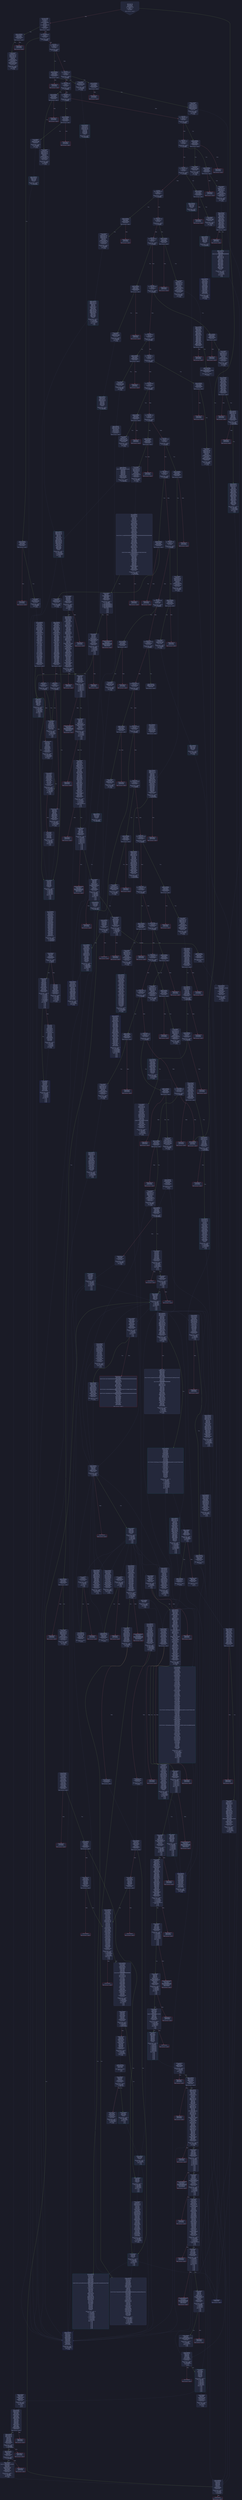 digraph G {
    node [shape=box, style="filled, rounded", color="#565f89", fontcolor="#c0caf5", fontname="Helvetica", fillcolor="#24283b"];
    edge [color="#414868", fontcolor="#c0caf5", fontname="Helvetica"];
    bgcolor="#1a1b26";
    0 [ label = "[00] PUSH1 80
[02] PUSH1 40
[04] MSTORE
[05] PUSH1 04
[07] CALLDATASIZE
[08] LT
[09] PUSH2 017c
[0c] JUMPI

Stack size req: 0, sizeΔ: 0
" shape = invhouse]
    1 [ label = "[0d] PUSH4 ffffffff
[12] PUSH1 e0
[14] PUSH1 02
[16] EXP
[17] PUSH1 00
[19] CALLDATALOAD
[1a] DIV
[1b] AND
[1c] PUSH4 0261a403
[21] DUP2
[22] EQ
[23] PUSH2 0181
[26] JUMPI

Stack size req: 0, sizeΔ: 1
"]
    2 [ label = "[27] DUP1
[28] PUSH4 06fdde03
[2d] EQ
[2e] PUSH2 01b9
[31] JUMPI

Stack size req: 1, sizeΔ: 0
Entry->Op usage:
	0->45:EQ:1
"]
    3 [ label = "[32] DUP1
[33] PUSH4 0afdbaed
[38] EQ
[39] PUSH2 0243
[3c] JUMPI

Stack size req: 1, sizeΔ: 0
Entry->Op usage:
	0->56:EQ:1
"]
    4 [ label = "[3d] DUP1
[3e] PUSH4 11c09100
[43] EQ
[44] PUSH2 0274
[47] JUMPI

Stack size req: 1, sizeΔ: 0
Entry->Op usage:
	0->67:EQ:1
"]
    5 [ label = "[48] DUP1
[49] PUSH4 12967182
[4e] EQ
[4f] PUSH2 02a1
[52] JUMPI

Stack size req: 1, sizeΔ: 0
Entry->Op usage:
	0->78:EQ:1
"]
    6 [ label = "[53] DUP1
[54] PUSH4 18160ddd
[59] EQ
[5a] PUSH2 02c2
[5d] JUMPI

Stack size req: 1, sizeΔ: 0
Entry->Op usage:
	0->89:EQ:1
"]
    7 [ label = "[5e] DUP1
[5f] PUSH4 25078bc4
[64] EQ
[65] PUSH2 02d7
[68] JUMPI

Stack size req: 1, sizeΔ: 0
Entry->Op usage:
	0->100:EQ:1
"]
    8 [ label = "[69] DUP1
[6a] PUSH4 2a4caf67
[6f] EQ
[70] PUSH2 02ec
[73] JUMPI

Stack size req: 1, sizeΔ: 0
Entry->Op usage:
	0->111:EQ:1
"]
    9 [ label = "[74] DUP1
[75] PUSH4 313ce567
[7a] EQ
[7b] PUSH2 030f
[7e] JUMPI

Stack size req: 1, sizeΔ: 0
Entry->Op usage:
	0->122:EQ:1
"]
    10 [ label = "[7f] DUP1
[80] PUSH4 35046722
[85] EQ
[86] PUSH2 033a
[89] JUMPI

Stack size req: 1, sizeΔ: 0
Entry->Op usage:
	0->133:EQ:1
"]
    11 [ label = "[8a] DUP1
[8b] PUSH4 3b15a398
[90] EQ
[91] PUSH2 035b
[94] JUMPI

Stack size req: 1, sizeΔ: 0
Entry->Op usage:
	0->144:EQ:1
"]
    12 [ label = "[95] DUP1
[96] PUSH4 46da6eee
[9b] EQ
[9c] PUSH2 037f
[9f] JUMPI

Stack size req: 1, sizeΔ: 0
Entry->Op usage:
	0->155:EQ:1
"]
    13 [ label = "[a0] DUP1
[a1] PUSH4 484685b0
[a6] EQ
[a7] PUSH2 0394
[aa] JUMPI

Stack size req: 1, sizeΔ: 0
Entry->Op usage:
	0->166:EQ:1
"]
    14 [ label = "[ab] DUP1
[ac] PUSH4 6168ba3c
[b1] EQ
[b2] PUSH2 03b5
[b5] JUMPI

Stack size req: 1, sizeΔ: 0
Entry->Op usage:
	0->177:EQ:1
"]
    15 [ label = "[b6] DUP1
[b7] PUSH4 6a2875c1
[bc] EQ
[bd] PUSH2 03ca
[c0] JUMPI

Stack size req: 1, sizeΔ: 0
Entry->Op usage:
	0->188:EQ:1
"]
    16 [ label = "[c1] DUP1
[c2] PUSH4 87b30845
[c7] EQ
[c8] PUSH2 03ee
[cb] JUMPI

Stack size req: 1, sizeΔ: 0
Entry->Op usage:
	0->199:EQ:1
"]
    17 [ label = "[cc] DUP1
[cd] PUSH4 88004950
[d2] EQ
[d3] PUSH2 0406
[d6] JUMPI

Stack size req: 1, sizeΔ: 0
Entry->Op usage:
	0->210:EQ:1
"]
    18 [ label = "[d7] DUP1
[d8] PUSH4 91555559
[dd] EQ
[de] PUSH2 0427
[e1] JUMPI

Stack size req: 1, sizeΔ: 0
Entry->Op usage:
	0->221:EQ:1
"]
    19 [ label = "[e2] DUP1
[e3] PUSH4 95d89b41
[e8] EQ
[e9] PUSH2 0448
[ec] JUMPI

Stack size req: 1, sizeΔ: 0
Entry->Op usage:
	0->232:EQ:1
"]
    20 [ label = "[ed] DUP1
[ee] PUSH4 9ac97e84
[f3] EQ
[f4] PUSH2 045d
[f7] JUMPI

Stack size req: 1, sizeΔ: 0
Entry->Op usage:
	0->243:EQ:1
"]
    21 [ label = "[f8] DUP1
[f9] PUSH4 a0d229d8
[fe] EQ
[ff] PUSH2 0472
[0102] JUMPI

Stack size req: 1, sizeΔ: 0
Entry->Op usage:
	0->254:EQ:1
"]
    22 [ label = "[0103] DUP1
[0104] PUSH4 a723761a
[0109] EQ
[010a] PUSH2 0487
[010d] JUMPI

Stack size req: 1, sizeΔ: 0
Entry->Op usage:
	0->265:EQ:1
"]
    23 [ label = "[010e] DUP1
[010f] PUSH4 bad0d4f1
[0114] EQ
[0115] PUSH2 048f
[0118] JUMPI

Stack size req: 1, sizeΔ: 0
Entry->Op usage:
	0->276:EQ:1
"]
    24 [ label = "[0119] DUP1
[011a] PUSH4 c621f96e
[011f] EQ
[0120] PUSH2 04a4
[0123] JUMPI

Stack size req: 1, sizeΔ: 0
Entry->Op usage:
	0->287:EQ:1
"]
    25 [ label = "[0124] DUP1
[0125] PUSH4 c7560f46
[012a] EQ
[012b] PUSH2 04c5
[012e] JUMPI

Stack size req: 1, sizeΔ: 0
Entry->Op usage:
	0->298:EQ:1
"]
    26 [ label = "[012f] DUP1
[0130] PUSH4 cb1e4e44
[0135] EQ
[0136] PUSH2 04dd
[0139] JUMPI

Stack size req: 1, sizeΔ: 0
Entry->Op usage:
	0->309:EQ:1
"]
    27 [ label = "[013a] DUP1
[013b] PUSH4 d7b16d91
[0140] EQ
[0141] PUSH2 0501
[0144] JUMPI

Stack size req: 1, sizeΔ: 0
Entry->Op usage:
	0->320:EQ:1
"]
    28 [ label = "[0145] DUP1
[0146] PUSH4 d8b964e6
[014b] EQ
[014c] PUSH2 054d
[014f] JUMPI

Stack size req: 1, sizeΔ: 0
Entry->Op usage:
	0->331:EQ:1
"]
    29 [ label = "[0150] DUP1
[0151] PUSH4 daea85c5
[0156] EQ
[0157] PUSH2 056e
[015a] JUMPI

Stack size req: 1, sizeΔ: 0
Entry->Op usage:
	0->342:EQ:1
"]
    30 [ label = "[015b] DUP1
[015c] PUSH4 dc2b32e6
[0161] EQ
[0162] PUSH2 058f
[0165] JUMPI

Stack size req: 1, sizeΔ: 0
Entry->Op usage:
	0->353:EQ:1
"]
    31 [ label = "[0166] DUP1
[0167] PUSH4 f6774660
[016c] EQ
[016d] PUSH2 05b0
[0170] JUMPI

Stack size req: 1, sizeΔ: 0
Entry->Op usage:
	0->364:EQ:1
"]
    32 [ label = "[0171] DUP1
[0172] PUSH4 fdf31b39
[0177] EQ
[0178] PUSH2 05cb
[017b] JUMPI

Stack size req: 1, sizeΔ: 0
Entry->Op usage:
	0->375:EQ:1
"]
    33 [ label = "[017c] JUMPDEST
[017d] PUSH1 00
[017f] DUP1
[0180] REVERT

Stack size req: 0, sizeΔ: 0
" color = "red"]
    34 [ label = "[0181] JUMPDEST
[0182] CALLVALUE
[0183] DUP1
[0184] ISZERO
[0185] PUSH2 018d
[0188] JUMPI

Stack size req: 0, sizeΔ: 1
"]
    35 [ label = "[0189] PUSH1 00
[018b] DUP1
[018c] REVERT

Stack size req: 0, sizeΔ: 0
" color = "red"]
    36 [ label = "[018d] JUMPDEST
[018e] POP
[018f] PUSH2 01a5
[0192] PUSH1 01
[0194] PUSH1 a0
[0196] PUSH1 02
[0198] EXP
[0199] SUB
[019a] PUSH1 04
[019c] CALLDATALOAD
[019d] AND
[019e] PUSH1 24
[01a0] CALLDATALOAD
[01a1] PUSH2 05ec
[01a4] JUMP

Stack size req: 1, sizeΔ: 2
Entry->Op usage:
	0->398:POP:0
Entry->Exit:
	0->😵
"]
    37 [ label = "[01a5] JUMPDEST
[01a6] PUSH1 40
[01a8] DUP1
[01a9] MLOAD
[01aa] SWAP2
[01ab] ISZERO
[01ac] ISZERO
[01ad] DUP3
[01ae] MSTORE
[01af] MLOAD
[01b0] SWAP1
[01b1] DUP2
[01b2] SWAP1
[01b3] SUB
[01b4] PUSH1 20
[01b6] ADD
[01b7] SWAP1
[01b8] RETURN

Stack size req: 1, sizeΔ: -1
Entry->Op usage:
	0->427:ISZERO:0
Entry->Exit:
	0->😵
" color = "darkblue"]
    38 [ label = "[01b9] JUMPDEST
[01ba] CALLVALUE
[01bb] DUP1
[01bc] ISZERO
[01bd] PUSH2 01c5
[01c0] JUMPI

Stack size req: 0, sizeΔ: 1
"]
    39 [ label = "[01c1] PUSH1 00
[01c3] DUP1
[01c4] REVERT

Stack size req: 0, sizeΔ: 0
" color = "red"]
    40 [ label = "[01c5] JUMPDEST
[01c6] POP
[01c7] PUSH2 01ce
[01ca] PUSH2 074c
[01cd] JUMP

Stack size req: 1, sizeΔ: 0
Entry->Op usage:
	0->454:POP:0
Entry->Exit:
	0->😵
"]
    41 [ label = "[01ce] JUMPDEST
[01cf] PUSH1 40
[01d1] DUP1
[01d2] MLOAD
[01d3] PUSH1 20
[01d5] DUP1
[01d6] DUP3
[01d7] MSTORE
[01d8] DUP4
[01d9] MLOAD
[01da] DUP2
[01db] DUP4
[01dc] ADD
[01dd] MSTORE
[01de] DUP4
[01df] MLOAD
[01e0] SWAP2
[01e1] SWAP3
[01e2] DUP4
[01e3] SWAP3
[01e4] SWAP1
[01e5] DUP4
[01e6] ADD
[01e7] SWAP2
[01e8] DUP6
[01e9] ADD
[01ea] SWAP1
[01eb] DUP1
[01ec] DUP4
[01ed] DUP4
[01ee] PUSH1 00

Stack size req: 1, sizeΔ: 9
Entry->Op usage:
	0->473:MLOAD:0
	0->479:MLOAD:0
	0->489:ADD:0
"]
    42 [ label = "[01f0] JUMPDEST
[01f1] DUP4
[01f2] DUP2
[01f3] LT
[01f4] ISZERO
[01f5] PUSH2 0208
[01f8] JUMPI

Stack size req: 4, sizeΔ: 0
Entry->Op usage:
	0->499:LT:0
	3->499:LT:1
"]
    43 [ label = "[01f9] DUP2
[01fa] DUP2
[01fb] ADD
[01fc] MLOAD
[01fd] DUP4
[01fe] DUP3
[01ff] ADD
[0200] MSTORE
[0201] PUSH1 20
[0203] ADD
[0204] PUSH2 01f0
[0207] JUMP

Stack size req: 3, sizeΔ: 0
Entry->Op usage:
	0->507:ADD:0
	0->511:ADD:0
	0->515:ADD:1
	1->507:ADD:1
	2->511:ADD:1
Entry->Exit:
	0->😵
"]
    44 [ label = "[0208] JUMPDEST
[0209] POP
[020a] POP
[020b] POP
[020c] POP
[020d] SWAP1
[020e] POP
[020f] SWAP1
[0210] DUP2
[0211] ADD
[0212] SWAP1
[0213] PUSH1 1f
[0215] AND
[0216] DUP1
[0217] ISZERO
[0218] PUSH2 0235
[021b] JUMPI

Stack size req: 7, sizeΔ: -5
Entry->Op usage:
	0->521:POP:0
	1->522:POP:0
	2->523:POP:0
	3->524:POP:0
	4->529:ADD:0
	4->533:AND:1
	4->535:ISZERO:0
	5->526:POP:0
	6->529:ADD:1
Entry->Exit:
	0->😵
	1->😵
	2->😵
	3->😵
	4->0
	5->😵
	6->😵
"]
    45 [ label = "[021c] DUP1
[021d] DUP3
[021e] SUB
[021f] DUP1
[0220] MLOAD
[0221] PUSH1 01
[0223] DUP4
[0224] PUSH1 20
[0226] SUB
[0227] PUSH2 0100
[022a] EXP
[022b] SUB
[022c] NOT
[022d] AND
[022e] DUP2
[022f] MSTORE
[0230] PUSH1 20
[0232] ADD
[0233] SWAP2
[0234] POP

Stack size req: 2, sizeΔ: 0
Entry->Op usage:
	0->542:SUB:1
	0->550:SUB:1
	1->542:SUB:0
	1->564:POP:0
Entry->Exit:
	1->😵
"]
    46 [ label = "[0235] JUMPDEST
[0236] POP
[0237] SWAP3
[0238] POP
[0239] POP
[023a] POP
[023b] PUSH1 40
[023d] MLOAD
[023e] DUP1
[023f] SWAP2
[0240] SUB
[0241] SWAP1
[0242] RETURN

Stack size req: 5, sizeΔ: -5
Entry->Op usage:
	0->566:POP:0
	1->576:SUB:0
	2->569:POP:0
	3->570:POP:0
	4->568:POP:0
Entry->Exit:
	0->😵
	1->😵
	2->😵
	3->😵
	4->😵
" color = "darkblue"]
    47 [ label = "[0243] JUMPDEST
[0244] CALLVALUE
[0245] DUP1
[0246] ISZERO
[0247] PUSH2 024f
[024a] JUMPI

Stack size req: 0, sizeΔ: 1
"]
    48 [ label = "[024b] PUSH1 00
[024d] DUP1
[024e] REVERT

Stack size req: 0, sizeΔ: 0
" color = "red"]
    49 [ label = "[024f] JUMPDEST
[0250] POP
[0251] PUSH2 0258
[0254] PUSH2 07da
[0257] JUMP

Stack size req: 1, sizeΔ: 0
Entry->Op usage:
	0->592:POP:0
Entry->Exit:
	0->😵
"]
    50 [ label = "[0258] JUMPDEST
[0259] PUSH1 40
[025b] DUP1
[025c] MLOAD
[025d] PUSH1 01
[025f] PUSH1 a0
[0261] PUSH1 02
[0263] EXP
[0264] SUB
[0265] SWAP1
[0266] SWAP3
[0267] AND
[0268] DUP3
[0269] MSTORE
[026a] MLOAD
[026b] SWAP1
[026c] DUP2
[026d] SWAP1
[026e] SUB
[026f] PUSH1 20
[0271] ADD
[0272] SWAP1
[0273] RETURN

Stack size req: 1, sizeΔ: -1
Entry->Op usage:
	0->615:AND:0
	0->617:MSTORE:1
Entry->Exit:
	0->😵
" color = "darkblue"]
    51 [ label = "[0274] JUMPDEST
[0275] CALLVALUE
[0276] DUP1
[0277] ISZERO
[0278] PUSH2 0280
[027b] JUMPI

Stack size req: 0, sizeΔ: 1
"]
    52 [ label = "[027c] PUSH1 00
[027e] DUP1
[027f] REVERT

Stack size req: 0, sizeΔ: 0
" color = "red"]
    53 [ label = "[0280] JUMPDEST
[0281] POP
[0282] PUSH2 028f
[0285] PUSH1 04
[0287] CALLDATALOAD
[0288] PUSH1 24
[028a] CALLDATALOAD
[028b] PUSH2 07e9
[028e] JUMP

Stack size req: 1, sizeΔ: 2
Entry->Op usage:
	0->641:POP:0
Entry->Exit:
	0->😵
"]
    54 [ label = "[028f] JUMPDEST
[0290] PUSH1 40
[0292] DUP1
[0293] MLOAD
[0294] SWAP2
[0295] DUP3
[0296] MSTORE
[0297] MLOAD
[0298] SWAP1
[0299] DUP2
[029a] SWAP1
[029b] SUB
[029c] PUSH1 20
[029e] ADD
[029f] SWAP1
[02a0] RETURN

Stack size req: 1, sizeΔ: -1
Entry->Op usage:
	0->662:MSTORE:1
Entry->Exit:
	0->😵
" color = "darkblue"]
    55 [ label = "[02a1] JUMPDEST
[02a2] CALLVALUE
[02a3] DUP1
[02a4] ISZERO
[02a5] PUSH2 02ad
[02a8] JUMPI

Stack size req: 0, sizeΔ: 1
"]
    56 [ label = "[02a9] PUSH1 00
[02ab] DUP1
[02ac] REVERT

Stack size req: 0, sizeΔ: 0
" color = "red"]
    57 [ label = "[02ad] JUMPDEST
[02ae] POP
[02af] PUSH2 028f
[02b2] PUSH1 01
[02b4] PUSH1 a0
[02b6] PUSH1 02
[02b8] EXP
[02b9] SUB
[02ba] PUSH1 04
[02bc] CALLDATALOAD
[02bd] AND
[02be] PUSH2 0809
[02c1] JUMP

Stack size req: 1, sizeΔ: 1
Entry->Op usage:
	0->686:POP:0
Entry->Exit:
	0->😵
"]
    58 [ label = "[02c2] JUMPDEST
[02c3] CALLVALUE
[02c4] DUP1
[02c5] ISZERO
[02c6] PUSH2 02ce
[02c9] JUMPI

Stack size req: 0, sizeΔ: 1
"]
    59 [ label = "[02ca] PUSH1 00
[02cc] DUP1
[02cd] REVERT

Stack size req: 0, sizeΔ: 0
" color = "red"]
    60 [ label = "[02ce] JUMPDEST
[02cf] POP
[02d0] PUSH2 028f
[02d3] PUSH2 0827
[02d6] JUMP

Stack size req: 1, sizeΔ: 0
Entry->Op usage:
	0->719:POP:0
Entry->Exit:
	0->😵
"]
    61 [ label = "[02d7] JUMPDEST
[02d8] CALLVALUE
[02d9] DUP1
[02da] ISZERO
[02db] PUSH2 02e3
[02de] JUMPI

Stack size req: 0, sizeΔ: 1
"]
    62 [ label = "[02df] PUSH1 00
[02e1] DUP1
[02e2] REVERT

Stack size req: 0, sizeΔ: 0
" color = "red"]
    63 [ label = "[02e3] JUMPDEST
[02e4] POP
[02e5] PUSH2 028f
[02e8] PUSH2 082d
[02eb] JUMP

Stack size req: 1, sizeΔ: 0
Entry->Op usage:
	0->740:POP:0
Entry->Exit:
	0->😵
"]
    64 [ label = "[02ec] JUMPDEST
[02ed] CALLVALUE
[02ee] DUP1
[02ef] ISZERO
[02f0] PUSH2 02f8
[02f3] JUMPI

Stack size req: 0, sizeΔ: 1
"]
    65 [ label = "[02f4] PUSH1 00
[02f6] DUP1
[02f7] REVERT

Stack size req: 0, sizeΔ: 0
" color = "red"]
    66 [ label = "[02f8] JUMPDEST
[02f9] POP
[02fa] PUSH2 030d
[02fd] PUSH1 01
[02ff] PUSH1 a0
[0301] PUSH1 02
[0303] EXP
[0304] SUB
[0305] PUSH1 04
[0307] CALLDATALOAD
[0308] AND
[0309] PUSH2 0833
[030c] JUMP

Stack size req: 1, sizeΔ: 1
Entry->Op usage:
	0->761:POP:0
Entry->Exit:
	0->😵
"]
    67 [ label = "[030d] JUMPDEST
[030e] STOP

Stack size req: 0, sizeΔ: 0
" color = "darkblue"]
    68 [ label = "[030f] JUMPDEST
[0310] CALLVALUE
[0311] DUP1
[0312] ISZERO
[0313] PUSH2 031b
[0316] JUMPI

Stack size req: 0, sizeΔ: 1
"]
    69 [ label = "[0317] PUSH1 00
[0319] DUP1
[031a] REVERT

Stack size req: 0, sizeΔ: 0
" color = "red"]
    70 [ label = "[031b] JUMPDEST
[031c] POP
[031d] PUSH2 0324
[0320] PUSH2 0880
[0323] JUMP

Stack size req: 1, sizeΔ: 0
Entry->Op usage:
	0->796:POP:0
Entry->Exit:
	0->😵
"]
    71 [ label = "[0324] JUMPDEST
[0325] PUSH1 40
[0327] DUP1
[0328] MLOAD
[0329] PUSH1 ff
[032b] SWAP1
[032c] SWAP3
[032d] AND
[032e] DUP3
[032f] MSTORE
[0330] MLOAD
[0331] SWAP1
[0332] DUP2
[0333] SWAP1
[0334] SUB
[0335] PUSH1 20
[0337] ADD
[0338] SWAP1
[0339] RETURN

Stack size req: 1, sizeΔ: -1
Entry->Op usage:
	0->813:AND:0
	0->815:MSTORE:1
Entry->Exit:
	0->😵
" color = "darkblue"]
    72 [ label = "[033a] JUMPDEST
[033b] CALLVALUE
[033c] DUP1
[033d] ISZERO
[033e] PUSH2 0346
[0341] JUMPI

Stack size req: 0, sizeΔ: 1
"]
    73 [ label = "[0342] PUSH1 00
[0344] DUP1
[0345] REVERT

Stack size req: 0, sizeΔ: 0
" color = "red"]
    74 [ label = "[0346] JUMPDEST
[0347] POP
[0348] PUSH2 028f
[034b] PUSH1 01
[034d] PUSH1 a0
[034f] PUSH1 02
[0351] EXP
[0352] SUB
[0353] PUSH1 04
[0355] CALLDATALOAD
[0356] AND
[0357] PUSH2 0889
[035a] JUMP

Stack size req: 1, sizeΔ: 1
Entry->Op usage:
	0->839:POP:0
Entry->Exit:
	0->😵
"]
    75 [ label = "[035b] JUMPDEST
[035c] CALLVALUE
[035d] DUP1
[035e] ISZERO
[035f] PUSH2 0367
[0362] JUMPI

Stack size req: 0, sizeΔ: 1
"]
    76 [ label = "[0363] PUSH1 00
[0365] DUP1
[0366] REVERT

Stack size req: 0, sizeΔ: 0
" color = "red"]
    77 [ label = "[0367] JUMPDEST
[0368] POP
[0369] PUSH2 01a5
[036c] PUSH1 01
[036e] PUSH1 a0
[0370] PUSH1 02
[0372] EXP
[0373] SUB
[0374] PUSH1 04
[0376] CALLDATALOAD
[0377] AND
[0378] PUSH1 24
[037a] CALLDATALOAD
[037b] PUSH2 08a4
[037e] JUMP

Stack size req: 1, sizeΔ: 2
Entry->Op usage:
	0->872:POP:0
Entry->Exit:
	0->😵
"]
    78 [ label = "[037f] JUMPDEST
[0380] CALLVALUE
[0381] DUP1
[0382] ISZERO
[0383] PUSH2 038b
[0386] JUMPI

Stack size req: 0, sizeΔ: 1
"]
    79 [ label = "[0387] PUSH1 00
[0389] DUP1
[038a] REVERT

Stack size req: 0, sizeΔ: 0
" color = "red"]
    80 [ label = "[038b] JUMPDEST
[038c] POP
[038d] PUSH2 0258
[0390] PUSH2 0908
[0393] JUMP

Stack size req: 1, sizeΔ: 0
Entry->Op usage:
	0->908:POP:0
Entry->Exit:
	0->😵
"]
    81 [ label = "[0394] JUMPDEST
[0395] CALLVALUE
[0396] DUP1
[0397] ISZERO
[0398] PUSH2 03a0
[039b] JUMPI

Stack size req: 0, sizeΔ: 1
"]
    82 [ label = "[039c] PUSH1 00
[039e] DUP1
[039f] REVERT

Stack size req: 0, sizeΔ: 0
" color = "red"]
    83 [ label = "[03a0] JUMPDEST
[03a1] POP
[03a2] PUSH2 030d
[03a5] PUSH1 01
[03a7] PUSH1 a0
[03a9] PUSH1 02
[03ab] EXP
[03ac] SUB
[03ad] PUSH1 04
[03af] CALLDATALOAD
[03b0] AND
[03b1] PUSH2 0917
[03b4] JUMP

Stack size req: 1, sizeΔ: 1
Entry->Op usage:
	0->929:POP:0
Entry->Exit:
	0->😵
"]
    84 [ label = "[03b5] JUMPDEST
[03b6] CALLVALUE
[03b7] DUP1
[03b8] ISZERO
[03b9] PUSH2 03c1
[03bc] JUMPI

Stack size req: 0, sizeΔ: 1
"]
    85 [ label = "[03bd] PUSH1 00
[03bf] DUP1
[03c0] REVERT

Stack size req: 0, sizeΔ: 0
" color = "red"]
    86 [ label = "[03c1] JUMPDEST
[03c2] POP
[03c3] PUSH2 028f
[03c6] PUSH2 096b
[03c9] JUMP

Stack size req: 1, sizeΔ: 0
Entry->Op usage:
	0->962:POP:0
Entry->Exit:
	0->😵
"]
    87 [ label = "[03ca] JUMPDEST
[03cb] CALLVALUE
[03cc] DUP1
[03cd] ISZERO
[03ce] PUSH2 03d6
[03d1] JUMPI

Stack size req: 0, sizeΔ: 1
"]
    88 [ label = "[03d2] PUSH1 00
[03d4] DUP1
[03d5] REVERT

Stack size req: 0, sizeΔ: 0
" color = "red"]
    89 [ label = "[03d6] JUMPDEST
[03d7] POP
[03d8] PUSH2 030d
[03db] PUSH1 01
[03dd] PUSH1 a0
[03df] PUSH1 02
[03e1] EXP
[03e2] SUB
[03e3] PUSH1 04
[03e5] CALLDATALOAD
[03e6] AND
[03e7] PUSH1 24
[03e9] CALLDATALOAD
[03ea] PUSH2 0981
[03ed] JUMP

Stack size req: 1, sizeΔ: 2
Entry->Op usage:
	0->983:POP:0
Entry->Exit:
	0->😵
"]
    90 [ label = "[03ee] JUMPDEST
[03ef] CALLVALUE
[03f0] DUP1
[03f1] ISZERO
[03f2] PUSH2 03fa
[03f5] JUMPI

Stack size req: 0, sizeΔ: 1
"]
    91 [ label = "[03f6] PUSH1 00
[03f8] DUP1
[03f9] REVERT

Stack size req: 0, sizeΔ: 0
" color = "red"]
    92 [ label = "[03fa] JUMPDEST
[03fb] POP
[03fc] PUSH2 028f
[03ff] PUSH1 04
[0401] CALLDATALOAD
[0402] PUSH2 09f6
[0405] JUMP

Stack size req: 1, sizeΔ: 1
Entry->Op usage:
	0->1019:POP:0
Entry->Exit:
	0->😵
"]
    93 [ label = "[0406] JUMPDEST
[0407] CALLVALUE
[0408] DUP1
[0409] ISZERO
[040a] PUSH2 0412
[040d] JUMPI

Stack size req: 0, sizeΔ: 1
"]
    94 [ label = "[040e] PUSH1 00
[0410] DUP1
[0411] REVERT

Stack size req: 0, sizeΔ: 0
" color = "red"]
    95 [ label = "[0412] JUMPDEST
[0413] POP
[0414] PUSH2 028f
[0417] PUSH1 01
[0419] PUSH1 a0
[041b] PUSH1 02
[041d] EXP
[041e] SUB
[041f] PUSH1 04
[0421] CALLDATALOAD
[0422] AND
[0423] PUSH2 0ccc
[0426] JUMP

Stack size req: 1, sizeΔ: 1
Entry->Op usage:
	0->1043:POP:0
Entry->Exit:
	0->😵
"]
    96 [ label = "[0427] JUMPDEST
[0428] CALLVALUE
[0429] DUP1
[042a] ISZERO
[042b] PUSH2 0433
[042e] JUMPI

Stack size req: 0, sizeΔ: 1
"]
    97 [ label = "[042f] PUSH1 00
[0431] DUP1
[0432] REVERT

Stack size req: 0, sizeΔ: 0
" color = "red"]
    98 [ label = "[0433] JUMPDEST
[0434] POP
[0435] PUSH2 028f
[0438] PUSH1 01
[043a] PUSH1 a0
[043c] PUSH1 02
[043e] EXP
[043f] SUB
[0440] PUSH1 04
[0442] CALLDATALOAD
[0443] AND
[0444] PUSH2 0d8d
[0447] JUMP

Stack size req: 1, sizeΔ: 1
Entry->Op usage:
	0->1076:POP:0
Entry->Exit:
	0->😵
"]
    99 [ label = "[0448] JUMPDEST
[0449] CALLVALUE
[044a] DUP1
[044b] ISZERO
[044c] PUSH2 0454
[044f] JUMPI

Stack size req: 0, sizeΔ: 1
"]
    100 [ label = "[0450] PUSH1 00
[0452] DUP1
[0453] REVERT

Stack size req: 0, sizeΔ: 0
" color = "red"]
    101 [ label = "[0454] JUMPDEST
[0455] POP
[0456] PUSH2 01ce
[0459] PUSH2 0f0c
[045c] JUMP

Stack size req: 1, sizeΔ: 0
Entry->Op usage:
	0->1109:POP:0
Entry->Exit:
	0->😵
"]
    102 [ label = "[045d] JUMPDEST
[045e] CALLVALUE
[045f] DUP1
[0460] ISZERO
[0461] PUSH2 0469
[0464] JUMPI

Stack size req: 0, sizeΔ: 1
"]
    103 [ label = "[0465] PUSH1 00
[0467] DUP1
[0468] REVERT

Stack size req: 0, sizeΔ: 0
" color = "red"]
    104 [ label = "[0469] JUMPDEST
[046a] POP
[046b] PUSH2 028f
[046e] PUSH2 0f67
[0471] JUMP

Stack size req: 1, sizeΔ: 0
Entry->Op usage:
	0->1130:POP:0
Entry->Exit:
	0->😵
"]
    105 [ label = "[0472] JUMPDEST
[0473] CALLVALUE
[0474] DUP1
[0475] ISZERO
[0476] PUSH2 047e
[0479] JUMPI

Stack size req: 0, sizeΔ: 1
"]
    106 [ label = "[047a] PUSH1 00
[047c] DUP1
[047d] REVERT

Stack size req: 0, sizeΔ: 0
" color = "red"]
    107 [ label = "[047e] JUMPDEST
[047f] POP
[0480] PUSH2 028f
[0483] PUSH2 0f6d
[0486] JUMP

Stack size req: 1, sizeΔ: 0
Entry->Op usage:
	0->1151:POP:0
Entry->Exit:
	0->😵
"]
    108 [ label = "[0487] JUMPDEST
[0488] PUSH2 028f
[048b] PUSH2 0f73
[048e] JUMP

Stack size req: 0, sizeΔ: 1
"]
    109 [ label = "[048f] JUMPDEST
[0490] CALLVALUE
[0491] DUP1
[0492] ISZERO
[0493] PUSH2 049b
[0496] JUMPI

Stack size req: 0, sizeΔ: 1
"]
    110 [ label = "[0497] PUSH1 00
[0499] DUP1
[049a] REVERT

Stack size req: 0, sizeΔ: 0
" color = "red"]
    111 [ label = "[049b] JUMPDEST
[049c] POP
[049d] PUSH2 028f
[04a0] PUSH2 11d2
[04a3] JUMP

Stack size req: 1, sizeΔ: 0
Entry->Op usage:
	0->1180:POP:0
Entry->Exit:
	0->😵
"]
    112 [ label = "[04a4] JUMPDEST
[04a5] CALLVALUE
[04a6] DUP1
[04a7] ISZERO
[04a8] PUSH2 04b0
[04ab] JUMPI

Stack size req: 0, sizeΔ: 1
"]
    113 [ label = "[04ac] PUSH1 00
[04ae] DUP1
[04af] REVERT

Stack size req: 0, sizeΔ: 0
" color = "red"]
    114 [ label = "[04b0] JUMPDEST
[04b1] POP
[04b2] PUSH2 030d
[04b5] PUSH1 01
[04b7] PUSH1 a0
[04b9] PUSH1 02
[04bb] EXP
[04bc] SUB
[04bd] PUSH1 04
[04bf] CALLDATALOAD
[04c0] AND
[04c1] PUSH2 11d8
[04c4] JUMP

Stack size req: 1, sizeΔ: 1
Entry->Op usage:
	0->1201:POP:0
Entry->Exit:
	0->😵
"]
    115 [ label = "[04c5] JUMPDEST
[04c6] CALLVALUE
[04c7] DUP1
[04c8] ISZERO
[04c9] PUSH2 04d1
[04cc] JUMPI

Stack size req: 0, sizeΔ: 1
"]
    116 [ label = "[04cd] PUSH1 00
[04cf] DUP1
[04d0] REVERT

Stack size req: 0, sizeΔ: 0
" color = "red"]
    117 [ label = "[04d1] JUMPDEST
[04d2] POP
[04d3] PUSH2 0258
[04d6] PUSH1 04
[04d8] CALLDATALOAD
[04d9] PUSH2 12d3
[04dc] JUMP

Stack size req: 1, sizeΔ: 1
Entry->Op usage:
	0->1234:POP:0
Entry->Exit:
	0->😵
"]
    118 [ label = "[04dd] JUMPDEST
[04de] CALLVALUE
[04df] DUP1
[04e0] ISZERO
[04e1] PUSH2 04e9
[04e4] JUMPI

Stack size req: 0, sizeΔ: 1
"]
    119 [ label = "[04e5] PUSH1 00
[04e7] DUP1
[04e8] REVERT

Stack size req: 0, sizeΔ: 0
" color = "red"]
    120 [ label = "[04e9] JUMPDEST
[04ea] POP
[04eb] PUSH2 028f
[04ee] PUSH1 01
[04f0] PUSH1 a0
[04f2] PUSH1 02
[04f4] EXP
[04f5] SUB
[04f6] PUSH1 04
[04f8] CALLDATALOAD
[04f9] AND
[04fa] PUSH1 24
[04fc] CALLDATALOAD
[04fd] PUSH2 12fb
[0500] JUMP

Stack size req: 1, sizeΔ: 2
Entry->Op usage:
	0->1258:POP:0
Entry->Exit:
	0->😵
"]
    121 [ label = "[0501] JUMPDEST
[0502] CALLVALUE
[0503] DUP1
[0504] ISZERO
[0505] PUSH2 050d
[0508] JUMPI

Stack size req: 0, sizeΔ: 1
"]
    122 [ label = "[0509] PUSH1 00
[050b] DUP1
[050c] REVERT

Stack size req: 0, sizeΔ: 0
" color = "red"]
    123 [ label = "[050d] JUMPDEST
[050e] POP
[050f] PUSH2 0522
[0512] PUSH1 01
[0514] PUSH1 a0
[0516] PUSH1 02
[0518] EXP
[0519] SUB
[051a] PUSH1 04
[051c] CALLDATALOAD
[051d] AND
[051e] PUSH2 1450
[0521] JUMP

Stack size req: 1, sizeΔ: 1
Entry->Op usage:
	0->1294:POP:0
Entry->Exit:
	0->😵
"]
    124 [ label = "[0522] JUMPDEST
[0523] PUSH1 40
[0525] DUP1
[0526] MLOAD
[0527] SWAP6
[0528] DUP7
[0529] MSTORE
[052a] PUSH1 20
[052c] DUP7
[052d] ADD
[052e] SWAP5
[052f] SWAP1
[0530] SWAP5
[0531] MSTORE
[0532] DUP5
[0533] DUP5
[0534] ADD
[0535] SWAP3
[0536] SWAP1
[0537] SWAP3
[0538] MSTORE
[0539] PUSH1 60
[053b] DUP5
[053c] ADD
[053d] MSTORE
[053e] PUSH1 80
[0540] DUP4
[0541] ADD
[0542] MSTORE
[0543] MLOAD
[0544] SWAP1
[0545] DUP2
[0546] SWAP1
[0547] SUB
[0548] PUSH1 a0
[054a] ADD
[054b] SWAP1
[054c] RETURN

Stack size req: 5, sizeΔ: -5
Entry->Op usage:
	0->1346:MSTORE:1
	1->1341:MSTORE:1
	2->1336:MSTORE:1
	3->1329:MSTORE:1
	4->1321:MSTORE:1
Entry->Exit:
	0->😵
	1->😵
	2->😵
	3->😵
	4->😵
" color = "darkblue"]
    125 [ label = "[054d] JUMPDEST
[054e] CALLVALUE
[054f] DUP1
[0550] ISZERO
[0551] PUSH2 0559
[0554] JUMPI

Stack size req: 0, sizeΔ: 1
"]
    126 [ label = "[0555] PUSH1 00
[0557] DUP1
[0558] REVERT

Stack size req: 0, sizeΔ: 0
" color = "red"]
    127 [ label = "[0559] JUMPDEST
[055a] POP
[055b] PUSH2 01a5
[055e] PUSH1 01
[0560] PUSH1 a0
[0562] PUSH1 02
[0564] EXP
[0565] SUB
[0566] PUSH1 04
[0568] CALLDATALOAD
[0569] AND
[056a] PUSH2 147f
[056d] JUMP

Stack size req: 1, sizeΔ: 1
Entry->Op usage:
	0->1370:POP:0
Entry->Exit:
	0->😵
"]
    128 [ label = "[056e] JUMPDEST
[056f] CALLVALUE
[0570] DUP1
[0571] ISZERO
[0572] PUSH2 057a
[0575] JUMPI

Stack size req: 0, sizeΔ: 1
"]
    129 [ label = "[0576] PUSH1 00
[0578] DUP1
[0579] REVERT

Stack size req: 0, sizeΔ: 0
" color = "red"]
    130 [ label = "[057a] JUMPDEST
[057b] POP
[057c] PUSH2 030d
[057f] PUSH1 01
[0581] PUSH1 a0
[0583] PUSH1 02
[0585] EXP
[0586] SUB
[0587] PUSH1 04
[0589] CALLDATALOAD
[058a] AND
[058b] PUSH2 1494
[058e] JUMP

Stack size req: 1, sizeΔ: 1
Entry->Op usage:
	0->1403:POP:0
Entry->Exit:
	0->😵
"]
    131 [ label = "[058f] JUMPDEST
[0590] CALLVALUE
[0591] DUP1
[0592] ISZERO
[0593] PUSH2 059b
[0596] JUMPI

Stack size req: 0, sizeΔ: 1
"]
    132 [ label = "[0597] PUSH1 00
[0599] DUP1
[059a] REVERT

Stack size req: 0, sizeΔ: 0
" color = "red"]
    133 [ label = "[059b] JUMPDEST
[059c] POP
[059d] PUSH2 028f
[05a0] PUSH1 01
[05a2] PUSH1 a0
[05a4] PUSH1 02
[05a6] EXP
[05a7] SUB
[05a8] PUSH1 04
[05aa] CALLDATALOAD
[05ab] AND
[05ac] PUSH2 14eb
[05af] JUMP

Stack size req: 1, sizeΔ: 1
Entry->Op usage:
	0->1436:POP:0
Entry->Exit:
	0->😵
"]
    134 [ label = "[05b0] JUMPDEST
[05b1] CALLVALUE
[05b2] DUP1
[05b3] ISZERO
[05b4] PUSH2 05bc
[05b7] JUMPI

Stack size req: 0, sizeΔ: 1
"]
    135 [ label = "[05b8] PUSH1 00
[05ba] DUP1
[05bb] REVERT

Stack size req: 0, sizeΔ: 0
" color = "red"]
    136 [ label = "[05bc] JUMPDEST
[05bd] POP
[05be] PUSH2 028f
[05c1] PUSH1 04
[05c3] CALLDATALOAD
[05c4] PUSH1 24
[05c6] CALLDATALOAD
[05c7] PUSH2 1509
[05ca] JUMP

Stack size req: 1, sizeΔ: 2
Entry->Op usage:
	0->1469:POP:0
Entry->Exit:
	0->😵
"]
    137 [ label = "[05cb] JUMPDEST
[05cc] CALLVALUE
[05cd] DUP1
[05ce] ISZERO
[05cf] PUSH2 05d7
[05d2] JUMPI

Stack size req: 0, sizeΔ: 1
"]
    138 [ label = "[05d3] PUSH1 00
[05d5] DUP1
[05d6] REVERT

Stack size req: 0, sizeΔ: 0
" color = "red"]
    139 [ label = "[05d7] JUMPDEST
[05d8] POP
[05d9] PUSH2 01a5
[05dc] PUSH1 01
[05de] PUSH1 a0
[05e0] PUSH1 02
[05e2] EXP
[05e3] SUB
[05e4] PUSH1 04
[05e6] CALLDATALOAD
[05e7] AND
[05e8] PUSH2 1515
[05eb] JUMP

Stack size req: 1, sizeΔ: 1
Entry->Op usage:
	0->1496:POP:0
Entry->Exit:
	0->😵
"]
    140 [ label = "[05ec] JUMPDEST
[05ed] CALLER
[05ee] PUSH1 00
[05f0] SWAP1
[05f1] DUP2
[05f2] MSTORE
[05f3] PUSH1 20
[05f5] DUP2
[05f6] SWAP1
[05f7] MSTORE
[05f8] PUSH1 40
[05fa] DUP2
[05fb] SHA3
[05fc] SLOAD
[05fd] DUP2
[05fe] SWAP1
[05ff] DUP2
[0600] SWAP1
[0601] PUSH1 ff
[0603] AND
[0604] ISZERO
[0605] ISZERO
[0606] PUSH2 060e
[0609] JUMPI

Stack size req: 0, sizeΔ: 3
"]
    141 [ label = "[060a] PUSH1 00
[060c] DUP1
[060d] REVERT

Stack size req: 0, sizeΔ: 0
" color = "red"]
    142 [ label = "[060e] JUMPDEST
[060f] PUSH1 01
[0611] PUSH1 a0
[0613] PUSH1 02
[0615] EXP
[0616] SUB
[0617] DUP6
[0618] AND
[0619] ISZERO
[061a] ISZERO
[061b] PUSH2 0623
[061e] JUMPI

Stack size req: 5, sizeΔ: 0
Entry->Op usage:
	4->1560:AND:0
	4->1561:ISZERO:0
"]
    143 [ label = "[061f] PUSH1 00
[0621] DUP1
[0622] REVERT

Stack size req: 0, sizeΔ: 0
" color = "red"]
    144 [ label = "[0623] JUMPDEST
[0624] PUSH1 00
[0626] DUP5
[0627] GT
[0628] PUSH2 0630
[062b] JUMPI

Stack size req: 4, sizeΔ: 0
Entry->Op usage:
	3->1575:GT:0
"]
    145 [ label = "[062c] PUSH1 00
[062e] DUP1
[062f] REVERT

Stack size req: 0, sizeΔ: 0
" color = "red"]
    146 [ label = "[0630] JUMPDEST
[0631] DUP4
[0632] PUSH8 0de0b6b3a7640000
[063b] MUL
[063c] SWAP4
[063d] POP
[063e] PUSH2 0649
[0641] PUSH1 0a
[0643] SLOAD
[0644] DUP6
[0645] PUSH2 155b
[0648] JUMP

Stack size req: 4, sizeΔ: 3
Entry->Op usage:
	3->1595:MUL:1
	3->1597:POP:0
Entry->Exit:
	3->😵
"]
    147 [ label = "[0649] JUMPDEST
[064a] PUSH1 0a
[064c] SSTORE
[064d] PUSH1 01
[064f] PUSH1 a0
[0651] PUSH1 02
[0653] EXP
[0654] SUB
[0655] DUP6
[0656] AND
[0657] PUSH1 00
[0659] SWAP1
[065a] DUP2
[065b] MSTORE
[065c] PUSH1 0b
[065e] PUSH1 20
[0660] MSTORE
[0661] PUSH1 40
[0663] SWAP1
[0664] SHA3
[0665] SLOAD
[0666] SWAP2
[0667] POP
[0668] PUSH2 0671
[066b] DUP3
[066c] DUP6
[066d] PUSH2 155b
[0670] JUMP

Stack size req: 6, sizeΔ: 2
Entry->Op usage:
	0->1612:SSTORE:1
	2->1639:POP:0
	5->1622:AND:0
	5->1627:MSTORE:1
Entry->Exit:
	0->😵
	2->😵
	4->0, 6
"]
    148 [ label = "[0671] JUMPDEST
[0672] PUSH1 01
[0674] PUSH1 a0
[0676] PUSH1 02
[0678] EXP
[0679] SUB
[067a] DUP7
[067b] AND
[067c] PUSH1 00
[067e] SWAP1
[067f] DUP2
[0680] MSTORE
[0681] PUSH1 0b
[0683] PUSH1 20
[0685] MSTORE
[0686] PUSH1 40
[0688] SWAP1
[0689] SHA3
[068a] SWAP1
[068b] DUP2
[068c] SSTORE
[068d] PUSH1 02
[068f] ADD
[0690] SLOAD
[0691] ISZERO
[0692] ISZERO
[0693] PUSH2 0702
[0696] JUMPI

Stack size req: 6, sizeΔ: -1
Entry->Op usage:
	0->1676:SSTORE:1
	5->1659:AND:0
	5->1664:MSTORE:1
Entry->Exit:
	0->😵
"]
    149 [ label = "[0697] POP
[0698] PUSH1 01
[069a] DUP1
[069b] SLOAD
[069c] DUP1
[069d] DUP3
[069e] ADD
[069f] SWAP1
[06a0] SWAP2
[06a1] SSTORE
[06a2] PUSH32 b10e2d527612073b26eecdfd717e6a320cf44b4afac2b0732d9fcbe2b7fa0cf6
[06c3] DUP2
[06c4] ADD
[06c5] DUP1
[06c6] SLOAD
[06c7] PUSH20 ffffffffffffffffffffffffffffffffffffffff
[06dc] NOT
[06dd] AND
[06de] PUSH1 01
[06e0] PUSH1 a0
[06e2] PUSH1 02
[06e4] EXP
[06e5] SUB
[06e6] DUP8
[06e7] AND
[06e8] SWAP1
[06e9] DUP2
[06ea] OR
[06eb] SWAP1
[06ec] SWAP2
[06ed] SSTORE
[06ee] PUSH1 00
[06f0] SWAP1
[06f1] DUP2
[06f2] MSTORE
[06f3] PUSH1 0b
[06f5] PUSH1 20
[06f7] MSTORE
[06f8] PUSH1 40
[06fa] SWAP1
[06fb] SHA3
[06fc] PUSH1 02
[06fe] ADD
[06ff] DUP2
[0700] SWAP1
[0701] SSTORE

Stack size req: 5, sizeΔ: 0
Entry->Op usage:
	0->1687:POP:0
	4->1767:AND:0
	4->1770:OR:0
	4->1778:MSTORE:1
Entry->Exit:
	0->😵
"]
    150 [ label = "[0702] JUMPDEST
[0703] PUSH1 40
[0705] DUP1
[0706] MLOAD
[0707] DUP6
[0708] DUP2
[0709] MSTORE
[070a] SWAP1
[070b] MLOAD
[070c] PUSH1 01
[070e] PUSH1 a0
[0710] PUSH1 02
[0712] EXP
[0713] SUB
[0714] DUP8
[0715] AND
[0716] SWAP2
[0717] PUSH32 3433529aaca741f54b3397d6ef2d588bb92ecd0d87c4c41db2f379bfe5c168f4
[0738] SWAP2
[0739] SWAP1
[073a] DUP2
[073b] SWAP1
[073c] SUB
[073d] PUSH1 20
[073f] ADD
[0740] SWAP1
[0741] LOG2
[0742] POP
[0743] PUSH1 01
[0745] SWAP5
[0746] SWAP4
[0747] POP
[0748] POP
[0749] POP
[074a] POP
[074b] JUMP
Indirect!

Stack size req: 6, sizeΔ: -5
Entry->Op usage:
	0->1858:POP:0
	1->1864:POP:0
	2->1865:POP:0
	3->1801:MSTORE:1
	3->1866:POP:0
	4->1813:AND:0
	4->1857:LOG2:3
	4->1863:POP:0
	5->1867:JUMP:0
Entry->Exit:
	0->😵
	1->😵
	2->😵
	3->😵
	4->😵
	5->😵
" color = "teal"]
    151 [ label = "[074c] JUMPDEST
[074d] PUSH1 07
[074f] DUP1
[0750] SLOAD
[0751] PUSH1 40
[0753] DUP1
[0754] MLOAD
[0755] PUSH1 20
[0757] PUSH1 02
[0759] PUSH1 01
[075b] DUP6
[075c] AND
[075d] ISZERO
[075e] PUSH2 0100
[0761] MUL
[0762] PUSH1 00
[0764] NOT
[0765] ADD
[0766] SWAP1
[0767] SWAP5
[0768] AND
[0769] SWAP4
[076a] SWAP1
[076b] SWAP4
[076c] DIV
[076d] PUSH1 1f
[076f] DUP2
[0770] ADD
[0771] DUP5
[0772] SWAP1
[0773] DIV
[0774] DUP5
[0775] MUL
[0776] DUP3
[0777] ADD
[0778] DUP5
[0779] ADD
[077a] SWAP1
[077b] SWAP3
[077c] MSTORE
[077d] DUP2
[077e] DUP2
[077f] MSTORE
[0780] SWAP3
[0781] SWAP2
[0782] DUP4
[0783] ADD
[0784] DUP3
[0785] DUP3
[0786] DUP1
[0787] ISZERO
[0788] PUSH2 07d2
[078b] JUMPI

Stack size req: 0, sizeΔ: 6
"]
    152 [ label = "[078c] DUP1
[078d] PUSH1 1f
[078f] LT
[0790] PUSH2 07a7
[0793] JUMPI

Stack size req: 1, sizeΔ: 0
Entry->Op usage:
	0->1935:LT:1
"]
    153 [ label = "[0794] PUSH2 0100
[0797] DUP1
[0798] DUP4
[0799] SLOAD
[079a] DIV
[079b] MUL
[079c] DUP4
[079d] MSTORE
[079e] SWAP2
[079f] PUSH1 20
[07a1] ADD
[07a2] SWAP2
[07a3] PUSH2 07d2
[07a6] JUMP

Stack size req: 3, sizeΔ: 0
Entry->Op usage:
	1->1945:SLOAD:0
	2->1949:MSTORE:0
	2->1953:ADD:1
Entry->Exit:
	2->😵
"]
    154 [ label = "[07a7] JUMPDEST
[07a8] DUP3
[07a9] ADD
[07aa] SWAP2
[07ab] SWAP1
[07ac] PUSH1 00
[07ae] MSTORE
[07af] PUSH1 20
[07b1] PUSH1 00
[07b3] SHA3
[07b4] SWAP1

Stack size req: 3, sizeΔ: 0
Entry->Op usage:
	0->1961:ADD:1
	1->1966:MSTORE:1
	2->1961:ADD:0
Entry->Exit:
	0->😵
	1->😵
	2->0
"]
    155 [ label = "[07b5] JUMPDEST
[07b6] DUP2
[07b7] SLOAD
[07b8] DUP2
[07b9] MSTORE
[07ba] SWAP1
[07bb] PUSH1 01
[07bd] ADD
[07be] SWAP1
[07bf] PUSH1 20
[07c1] ADD
[07c2] DUP1
[07c3] DUP4
[07c4] GT
[07c5] PUSH2 07b5
[07c8] JUMPI

Stack size req: 3, sizeΔ: 0
Entry->Op usage:
	0->1977:MSTORE:0
	0->1985:ADD:1
	1->1975:SLOAD:0
	1->1981:ADD:1
	2->1988:GT:0
Entry->Exit:
	0->😵
	1->😵
"]
    156 [ label = "[07c9] DUP3
[07ca] SWAP1
[07cb] SUB
[07cc] PUSH1 1f
[07ce] AND
[07cf] DUP3
[07d0] ADD
[07d1] SWAP2

Stack size req: 3, sizeΔ: 0
Entry->Op usage:
	0->1995:SUB:0
	2->1995:SUB:1
	2->2000:ADD:0
Entry->Exit:
	0->😵
	2->0
"]
    157 [ label = "[07d2] JUMPDEST
[07d3] POP
[07d4] POP
[07d5] POP
[07d6] POP
[07d7] POP
[07d8] DUP2
[07d9] JUMP
Indirect!

Stack size req: 7, sizeΔ: -5
Entry->Op usage:
	0->2003:POP:0
	1->2004:POP:0
	2->2005:POP:0
	3->2006:POP:0
	4->2007:POP:0
	6->2009:JUMP:0
Entry->Exit:
	0->😵
	1->😵
	2->😵
	3->😵
	4->😵
" color = "teal"]
    158 [ label = "[07da] JUMPDEST
[07db] PUSH1 03
[07dd] SLOAD
[07de] PUSH1 01
[07e0] PUSH1 a0
[07e2] PUSH1 02
[07e4] EXP
[07e5] SUB
[07e6] AND
[07e7] DUP2
[07e8] JUMP
Indirect!

Stack size req: 1, sizeΔ: 1
Entry->Op usage:
	0->2024:JUMP:0
" color = "teal"]
    159 [ label = "[07e9] JUMPDEST
[07ea] PUSH1 00
[07ec] DUP3
[07ed] PUSH8 0de0b6b3a7640000
[07f6] MUL
[07f7] SWAP3
[07f8] POP
[07f9] PUSH2 0802
[07fc] DUP4
[07fd] DUP4
[07fe] PUSH2 156a
[0801] JUMP

Stack size req: 2, sizeΔ: 4
Entry->Op usage:
	1->2038:MUL:1
	1->2040:POP:0
Entry->Exit:
	0->0, 4
	1->😵
"]
    160 [ label = "[0802] JUMPDEST
[0803] SWAP4
[0804] SWAP3
[0805] POP
[0806] POP
[0807] POP
[0808] JUMP
Indirect!

Stack size req: 5, sizeΔ: -4
Entry->Op usage:
	1->2054:POP:0
	2->2055:POP:0
	3->2053:POP:0
	4->2056:JUMP:0
Entry->Exit:
	0->0
	1->😵
	2->😵
	3->😵
	4->😵
" color = "teal"]
    161 [ label = "[0809] JUMPDEST
[080a] PUSH1 01
[080c] PUSH1 a0
[080e] PUSH1 02
[0810] EXP
[0811] SUB
[0812] AND
[0813] PUSH1 00
[0815] SWAP1
[0816] DUP2
[0817] MSTORE
[0818] PUSH1 0b
[081a] PUSH1 20
[081c] MSTORE
[081d] PUSH1 40
[081f] SWAP1
[0820] SHA3
[0821] PUSH1 01
[0823] ADD
[0824] SLOAD
[0825] SWAP1
[0826] JUMP
Indirect!

Stack size req: 2, sizeΔ: -1
Entry->Op usage:
	0->2066:AND:1
	0->2071:MSTORE:1
	1->2086:JUMP:0
Entry->Exit:
	0->😵
	1->😵
" color = "teal"]
    162 [ label = "[0827] JUMPDEST
[0828] PUSH1 0a
[082a] SLOAD
[082b] DUP2
[082c] JUMP
Indirect!

Stack size req: 1, sizeΔ: 1
Entry->Op usage:
	0->2092:JUMP:0
" color = "teal"]
    163 [ label = "[082d] JUMPDEST
[082e] PUSH1 06
[0830] SLOAD
[0831] DUP2
[0832] JUMP
Indirect!

Stack size req: 1, sizeΔ: 1
Entry->Op usage:
	0->2098:JUMP:0
" color = "teal"]
    164 [ label = "[0833] JUMPDEST
[0834] CALLER
[0835] PUSH1 00
[0837] SWAP1
[0838] DUP2
[0839] MSTORE
[083a] PUSH1 20
[083c] DUP2
[083d] SWAP1
[083e] MSTORE
[083f] PUSH1 40
[0841] SWAP1
[0842] SHA3
[0843] SLOAD
[0844] PUSH1 ff
[0846] AND
[0847] ISZERO
[0848] ISZERO
[0849] PUSH2 0851
[084c] JUMPI

Stack size req: 0, sizeΔ: 0
"]
    165 [ label = "[084d] PUSH1 00
[084f] DUP1
[0850] REVERT

Stack size req: 0, sizeΔ: 0
" color = "red"]
    166 [ label = "[0851] JUMPDEST
[0852] PUSH1 03
[0854] DUP1
[0855] SLOAD
[0856] PUSH20 ffffffffffffffffffffffffffffffffffffffff
[086b] NOT
[086c] AND
[086d] PUSH1 01
[086f] PUSH1 a0
[0871] PUSH1 02
[0873] EXP
[0874] SUB
[0875] SWAP3
[0876] SWAP1
[0877] SWAP3
[0878] AND
[0879] SWAP2
[087a] SWAP1
[087b] SWAP2
[087c] OR
[087d] SWAP1
[087e] SSTORE
[087f] JUMP
Indirect!

Stack size req: 2, sizeΔ: -2
Entry->Op usage:
	0->2168:AND:1
	0->2172:OR:0
	1->2175:JUMP:0
Entry->Exit:
	0->😵
	1->😵
" color = "teal"]
    167 [ label = "[0880] JUMPDEST
[0881] PUSH1 09
[0883] SLOAD
[0884] PUSH1 ff
[0886] AND
[0887] DUP2
[0888] JUMP
Indirect!

Stack size req: 1, sizeΔ: 1
Entry->Op usage:
	0->2184:JUMP:0
" color = "teal"]
    168 [ label = "[0889] JUMPDEST
[088a] PUSH1 01
[088c] PUSH1 a0
[088e] PUSH1 02
[0890] EXP
[0891] SUB
[0892] AND
[0893] PUSH1 00
[0895] SWAP1
[0896] DUP2
[0897] MSTORE
[0898] PUSH1 0b
[089a] PUSH1 20
[089c] MSTORE
[089d] PUSH1 40
[089f] SWAP1
[08a0] SHA3
[08a1] SLOAD
[08a2] SWAP1
[08a3] JUMP
Indirect!

Stack size req: 2, sizeΔ: -1
Entry->Op usage:
	0->2194:AND:1
	0->2199:MSTORE:1
	1->2211:JUMP:0
Entry->Exit:
	0->😵
	1->😵
" color = "teal"]
    169 [ label = "[08a4] JUMPDEST
[08a5] CALLER
[08a6] PUSH1 00
[08a8] SWAP1
[08a9] DUP2
[08aa] MSTORE
[08ab] PUSH1 20
[08ad] DUP2
[08ae] SWAP1
[08af] MSTORE
[08b0] PUSH1 40
[08b2] DUP2
[08b3] SHA3
[08b4] SLOAD
[08b5] DUP2
[08b6] SWAP1
[08b7] DUP2
[08b8] SWAP1
[08b9] PUSH1 ff
[08bb] AND
[08bc] ISZERO
[08bd] ISZERO
[08be] PUSH2 08c6
[08c1] JUMPI

Stack size req: 0, sizeΔ: 3
"]
    170 [ label = "[08c2] PUSH1 00
[08c4] DUP1
[08c5] REVERT

Stack size req: 0, sizeΔ: 0
" color = "red"]
    171 [ label = "[08c6] JUMPDEST
[08c7] PUSH2 08d8
[08ca] DUP5
[08cb] PUSH8 0de0b6b3a7640000
[08d4] PUSH2 156a
[08d7] JUMP

Stack size req: 4, sizeΔ: 3
Entry->Exit:
	3->1, 6
"]
    172 [ label = "[08d8] JUMPDEST
[08d9] SWAP2
[08da] POP
[08db] PUSH2 08e4
[08de] DUP6
[08df] DUP4
[08e0] PUSH2 05ec
[08e3] JUMP

Stack size req: 6, sizeΔ: 2
Entry->Op usage:
	2->2266:POP:0
Entry->Exit:
	0->0, 4
	2->😵
	5->1, 7
"]
    173 [ label = "[08e4] JUMPDEST
[08e5] SWAP1
[08e6] POP
[08e7] DUP1
[08e8] ISZERO
[08e9] PUSH2 08f6
[08ec] JUMPI

Stack size req: 2, sizeΔ: -1
Entry->Op usage:
	0->2280:ISZERO:0
	1->2278:POP:0
Entry->Exit:
	0->0
	1->😵
"]
    174 [ label = "[08ed] PUSH2 08f6
[08f0] DUP6
[08f1] DUP4
[08f2] PUSH2 0981
[08f5] JUMP

Stack size req: 5, sizeΔ: 3
Entry->Exit:
	1->0, 4
	4->1, 7
"]
    175 [ label = "[08f6] JUMPDEST
[08f7] PUSH2 08ff
[08fa] DUP6
[08fb] PUSH2 1515
[08fe] JUMP

Stack size req: 5, sizeΔ: 2
Entry->Exit:
	4->0, 6
"]
    176 [ label = "[08ff] JUMPDEST
[0900] POP
[0901] POP
[0902] POP
[0903] SWAP3
[0904] SWAP2
[0905] POP
[0906] POP
[0907] JUMP
Indirect!

Stack size req: 7, sizeΔ: -6
Entry->Op usage:
	0->2304:POP:0
	1->2305:POP:0
	2->2306:POP:0
	4->2310:POP:0
	5->2309:POP:0
	6->2311:JUMP:0
Entry->Exit:
	0->😵
	1->😵
	2->😵
	3->0
	4->😵
	5->😵
	6->😵
" color = "teal"]
    177 [ label = "[0908] JUMPDEST
[0909] PUSH1 02
[090b] SLOAD
[090c] PUSH1 01
[090e] PUSH1 a0
[0910] PUSH1 02
[0912] EXP
[0913] SUB
[0914] AND
[0915] DUP2
[0916] JUMP
Indirect!

Stack size req: 1, sizeΔ: 1
Entry->Op usage:
	0->2326:JUMP:0
" color = "teal"]
    178 [ label = "[0917] JUMPDEST
[0918] CALLER
[0919] PUSH1 00
[091b] SWAP1
[091c] DUP2
[091d] MSTORE
[091e] PUSH1 20
[0920] DUP2
[0921] SWAP1
[0922] MSTORE
[0923] PUSH1 40
[0925] SWAP1
[0926] SHA3
[0927] SLOAD
[0928] PUSH1 ff
[092a] AND
[092b] ISZERO
[092c] ISZERO
[092d] PUSH2 0935
[0930] JUMPI

Stack size req: 0, sizeΔ: 0
"]
    179 [ label = "[0931] PUSH1 00
[0933] DUP1
[0934] REVERT

Stack size req: 0, sizeΔ: 0
" color = "red"]
    180 [ label = "[0935] JUMPDEST
[0936] PUSH1 01
[0938] PUSH1 a0
[093a] PUSH1 02
[093c] EXP
[093d] SUB
[093e] DUP2
[093f] AND
[0940] ISZERO
[0941] ISZERO
[0942] PUSH2 094a
[0945] JUMPI

Stack size req: 1, sizeΔ: 0
Entry->Op usage:
	0->2367:AND:0
	0->2368:ISZERO:0
"]
    181 [ label = "[0946] PUSH1 00
[0948] DUP1
[0949] REVERT

Stack size req: 0, sizeΔ: 0
" color = "red"]
    182 [ label = "[094a] JUMPDEST
[094b] PUSH1 01
[094d] PUSH1 a0
[094f] PUSH1 02
[0951] EXP
[0952] SUB
[0953] AND
[0954] PUSH1 00
[0956] SWAP1
[0957] DUP2
[0958] MSTORE
[0959] PUSH1 20
[095b] DUP2
[095c] SWAP1
[095d] MSTORE
[095e] PUSH1 40
[0960] SWAP1
[0961] SHA3
[0962] DUP1
[0963] SLOAD
[0964] PUSH1 ff
[0966] NOT
[0967] AND
[0968] SWAP1
[0969] SSTORE
[096a] JUMP
Indirect!

Stack size req: 2, sizeΔ: -2
Entry->Op usage:
	0->2387:AND:1
	0->2392:MSTORE:1
	1->2410:JUMP:0
Entry->Exit:
	0->😵
	1->😵
" color = "teal"]
    183 [ label = "[096b] JUMPDEST
[096c] PUSH1 00
[096e] PUSH2 097b
[0971] PUSH1 04
[0973] SLOAD
[0974] PUSH1 06
[0976] SLOAD
[0977] PUSH2 1581
[097a] JUMP

Stack size req: 0, sizeΔ: 4
"]
    184 [ label = "[097b] JUMPDEST
[097c] SWAP1
[097d] POP

Stack size req: 2, sizeΔ: -1
Entry->Op usage:
	1->2429:POP:0
Entry->Exit:
	0->0
	1->😵
"]
    185 [ label = "[097e] JUMPDEST
[097f] SWAP1
[0980] JUMP
Indirect!

Stack size req: 2, sizeΔ: -1
Entry->Op usage:
	1->2432:JUMP:0
Entry->Exit:
	0->0
	1->😵
" color = "teal"]
    186 [ label = "[0981] JUMPDEST
[0982] CALLER
[0983] PUSH1 00
[0985] SWAP1
[0986] DUP2
[0987] MSTORE
[0988] PUSH1 20
[098a] DUP2
[098b] SWAP1
[098c] MSTORE
[098d] PUSH1 40
[098f] DUP2
[0990] SHA3
[0991] SLOAD
[0992] PUSH1 ff
[0994] AND
[0995] ISZERO
[0996] ISZERO
[0997] PUSH2 099f
[099a] JUMPI

Stack size req: 0, sizeΔ: 1
"]
    187 [ label = "[099b] PUSH1 00
[099d] DUP1
[099e] REVERT

Stack size req: 0, sizeΔ: 0
" color = "red"]
    188 [ label = "[099f] JUMPDEST
[09a0] POP
[09a1] PUSH1 01
[09a3] PUSH1 a0
[09a5] PUSH1 02
[09a7] EXP
[09a8] SUB
[09a9] DUP3
[09aa] AND
[09ab] PUSH1 00
[09ad] SWAP1
[09ae] DUP2
[09af] MSTORE
[09b0] PUSH1 0b
[09b2] PUSH1 20
[09b4] MSTORE
[09b5] PUSH1 40
[09b7] SWAP1
[09b8] SHA3
[09b9] PUSH1 01
[09bb] ADD
[09bc] SLOAD
[09bd] PUSH8 0de0b6b3a7640000
[09c6] DUP3
[09c7] MUL
[09c8] SWAP1
[09c9] PUSH2 09d2
[09cc] SWAP1
[09cd] DUP3
[09ce] PUSH2 155b
[09d1] JUMP

Stack size req: 3, sizeΔ: 3
Entry->Op usage:
	0->2464:POP:0
	1->2503:MUL:0
	2->2474:AND:0
	2->2479:MSTORE:1
Entry->Exit:
	0->😵
"]
    189 [ label = "[09d2] JUMPDEST
[09d3] PUSH1 01
[09d5] PUSH1 a0
[09d7] PUSH1 02
[09d9] EXP
[09da] SUB
[09db] SWAP1
[09dc] SWAP4
[09dd] AND
[09de] PUSH1 00
[09e0] SWAP1
[09e1] DUP2
[09e2] MSTORE
[09e3] PUSH1 0b
[09e5] PUSH1 20
[09e7] MSTORE
[09e8] PUSH1 40
[09ea] SWAP1
[09eb] SHA3
[09ec] PUSH1 01
[09ee] ADD
[09ef] SWAP3
[09f0] SWAP1
[09f1] SWAP3
[09f2] SSTORE
[09f3] POP
[09f4] POP
[09f5] JUMP
Indirect!

Stack size req: 5, sizeΔ: -5
Entry->Op usage:
	0->2546:SSTORE:1
	1->2548:POP:0
	2->2547:POP:0
	3->2525:AND:0
	3->2530:MSTORE:1
	4->2549:JUMP:0
Entry->Exit:
	0->😵
	1->😵
	2->😵
	3->😵
	4->😵
" color = "teal"]
    190 [ label = "[09f6] JUMPDEST
[09f7] PUSH1 00
[09f9] PUSH8 0de0b6b3a7640000
[0a02] DUP3
[0a03] MUL
[0a04] DUP2
[0a05] DUP1
[0a06] DUP1
[0a07] DUP1
[0a08] DUP1
[0a09] PUSH2 0a11
[0a0c] CALLER
[0a0d] PUSH2 0809
[0a10] JUMP

Stack size req: 1, sizeΔ: 9
Entry->Op usage:
	0->2563:MUL:0
"]
    191 [ label = "[0a11] JUMPDEST
[0a12] SWAP5
[0a13] POP
[0a14] DUP6
[0a15] DUP6
[0a16] LT
[0a17] ISZERO
[0a18] PUSH2 0a20
[0a1b] JUMPI

Stack size req: 7, sizeΔ: -1
Entry->Op usage:
	0->2582:LT:0
	5->2579:POP:0
	6->2582:LT:1
Entry->Exit:
	0->4
	5->😵
"]
    192 [ label = "[0a1c] PUSH1 00
[0a1e] DUP1
[0a1f] REVERT

Stack size req: 0, sizeΔ: 0
" color = "red"]
    193 [ label = "[0a20] JUMPDEST
[0a21] PUSH1 03
[0a23] PUSH1 00
[0a25] SWAP1
[0a26] SLOAD
[0a27] SWAP1
[0a28] PUSH2 0100
[0a2b] EXP
[0a2c] SWAP1
[0a2d] DIV
[0a2e] PUSH1 01
[0a30] PUSH1 a0
[0a32] PUSH1 02
[0a34] EXP
[0a35] SUB
[0a36] AND
[0a37] SWAP4
[0a38] POP
[0a39] DUP4
[0a3a] PUSH1 01
[0a3c] PUSH1 a0
[0a3e] PUSH1 02
[0a40] EXP
[0a41] SUB
[0a42] AND
[0a43] PUSH4 8fc6ad2d
[0a48] DUP6
[0a49] PUSH1 01
[0a4b] PUSH1 a0
[0a4d] PUSH1 02
[0a4f] EXP
[0a50] SUB
[0a51] AND
[0a52] PUSH4 2273bae2
[0a57] PUSH1 40
[0a59] MLOAD
[0a5a] DUP2
[0a5b] PUSH4 ffffffff
[0a60] AND
[0a61] PUSH1 e0
[0a63] PUSH1 02
[0a65] EXP
[0a66] MUL
[0a67] DUP2
[0a68] MSTORE
[0a69] PUSH1 04
[0a6b] ADD
[0a6c] PUSH1 20
[0a6e] PUSH1 40
[0a70] MLOAD
[0a71] DUP1
[0a72] DUP4
[0a73] SUB
[0a74] DUP2
[0a75] PUSH1 00
[0a77] DUP8
[0a78] DUP1
[0a79] EXTCODESIZE
[0a7a] ISZERO
[0a7b] DUP1
[0a7c] ISZERO
[0a7d] PUSH2 0a85
[0a80] JUMPI

Stack size req: 4, sizeΔ: 12
Entry->Op usage:
	3->2616:POP:0
Entry->Exit:
	3->😵
"]
    194 [ label = "[0a81] PUSH1 00
[0a83] DUP1
[0a84] REVERT

Stack size req: 0, sizeΔ: 0
" color = "red"]
    195 [ label = "[0a85] JUMPDEST
[0a86] POP
[0a87] GAS
[0a88] CALL
[0a89] ISZERO
[0a8a] DUP1
[0a8b] ISZERO
[0a8c] PUSH2 0a99
[0a8f] JUMPI

Stack size req: 7, sizeΔ: -6
Entry->Op usage:
	0->2694:POP:0
	1->2696:CALL:1
	2->2696:CALL:2
	3->2696:CALL:3
	4->2696:CALL:4
	5->2696:CALL:5
	6->2696:CALL:6
Entry->Exit:
	0->😵
	1->😵
	2->😵
	3->😵
	4->😵
	5->😵
	6->😵
"]
    196 [ label = "[0a90] RETURNDATASIZE
[0a91] PUSH1 00
[0a93] DUP1
[0a94] RETURNDATACOPY
[0a95] RETURNDATASIZE
[0a96] PUSH1 00
[0a98] REVERT

Stack size req: 0, sizeΔ: 0
" color = "red"]
    197 [ label = "[0a99] JUMPDEST
[0a9a] POP
[0a9b] POP
[0a9c] POP
[0a9d] POP
[0a9e] PUSH1 40
[0aa0] MLOAD
[0aa1] RETURNDATASIZE
[0aa2] PUSH1 20
[0aa4] DUP2
[0aa5] LT
[0aa6] ISZERO
[0aa7] PUSH2 0aaf
[0aaa] JUMPI

Stack size req: 4, sizeΔ: -2
Entry->Op usage:
	0->2714:POP:0
	1->2715:POP:0
	2->2716:POP:0
	3->2717:POP:0
Entry->Exit:
	0->😵
	1->😵
	2->😵
	3->😵
"]
    198 [ label = "[0aab] PUSH1 00
[0aad] DUP1
[0aae] REVERT

Stack size req: 0, sizeΔ: 0
" color = "red"]
    199 [ label = "[0aaf] JUMPDEST
[0ab0] POP
[0ab1] MLOAD
[0ab2] PUSH1 40
[0ab4] DUP1
[0ab5] MLOAD
[0ab6] PUSH1 e0
[0ab8] PUSH1 02
[0aba] EXP
[0abb] PUSH4 ffffffff
[0ac0] DUP6
[0ac1] AND
[0ac2] MUL
[0ac3] DUP2
[0ac4] MSTORE
[0ac5] PUSH1 04
[0ac7] DUP2
[0ac8] ADD
[0ac9] SWAP3
[0aca] SWAP1
[0acb] SWAP3
[0acc] MSTORE
[0acd] MLOAD
[0ace] PUSH1 24
[0ad0] DUP1
[0ad1] DUP4
[0ad2] ADD
[0ad3] SWAP3
[0ad4] PUSH1 20
[0ad6] SWAP3
[0ad7] SWAP2
[0ad8] SWAP1
[0ad9] DUP3
[0ada] SWAP1
[0adb] SUB
[0adc] ADD
[0add] DUP2
[0ade] PUSH1 00
[0ae0] DUP8
[0ae1] DUP1
[0ae2] EXTCODESIZE
[0ae3] ISZERO
[0ae4] DUP1
[0ae5] ISZERO
[0ae6] PUSH2 0aee
[0ae9] JUMPI

Stack size req: 4, sizeΔ: 6
Entry->Op usage:
	0->2736:POP:0
	1->2737:MLOAD:0
	2->2753:AND:0
	2->2754:MUL:0
	3->2786:EXTCODESIZE:0
Entry->Exit:
	0->😵
	1->😵
	3->1, 9
"]
    200 [ label = "[0aea] PUSH1 00
[0aec] DUP1
[0aed] REVERT

Stack size req: 0, sizeΔ: 0
" color = "red"]
    201 [ label = "[0aee] JUMPDEST
[0aef] POP
[0af0] GAS
[0af1] CALL
[0af2] ISZERO
[0af3] DUP1
[0af4] ISZERO
[0af5] PUSH2 0b02
[0af8] JUMPI

Stack size req: 7, sizeΔ: -6
Entry->Op usage:
	0->2799:POP:0
	1->2801:CALL:1
	2->2801:CALL:2
	3->2801:CALL:3
	4->2801:CALL:4
	5->2801:CALL:5
	6->2801:CALL:6
Entry->Exit:
	0->😵
	1->😵
	2->😵
	3->😵
	4->😵
	5->😵
	6->😵
"]
    202 [ label = "[0af9] RETURNDATASIZE
[0afa] PUSH1 00
[0afc] DUP1
[0afd] RETURNDATACOPY
[0afe] RETURNDATASIZE
[0aff] PUSH1 00
[0b01] REVERT

Stack size req: 0, sizeΔ: 0
" color = "red"]
    203 [ label = "[0b02] JUMPDEST
[0b03] POP
[0b04] POP
[0b05] POP
[0b06] POP
[0b07] PUSH1 40
[0b09] MLOAD
[0b0a] RETURNDATASIZE
[0b0b] PUSH1 20
[0b0d] DUP2
[0b0e] LT
[0b0f] ISZERO
[0b10] PUSH2 0b18
[0b13] JUMPI

Stack size req: 4, sizeΔ: -2
Entry->Op usage:
	0->2819:POP:0
	1->2820:POP:0
	2->2821:POP:0
	3->2822:POP:0
Entry->Exit:
	0->😵
	1->😵
	2->😵
	3->😵
"]
    204 [ label = "[0b14] PUSH1 00
[0b16] DUP1
[0b17] REVERT

Stack size req: 0, sizeΔ: 0
" color = "red"]
    205 [ label = "[0b18] JUMPDEST
[0b19] POP
[0b1a] MLOAD
[0b1b] PUSH1 0a
[0b1d] SLOAD
[0b1e] SWAP1
[0b1f] SWAP4
[0b20] POP
[0b21] DUP7
[0b22] LT
[0b23] PUSH2 0b2b
[0b26] JUMPI

Stack size req: 8, sizeΔ: -2
Entry->Op usage:
	0->2841:POP:0
	1->2842:MLOAD:0
	4->2848:POP:0
	7->2850:LT:0
Entry->Exit:
	0->😵
	1->😵
	4->😵
"]
    206 [ label = "[0b27] PUSH1 00
[0b29] DUP1
[0b2a] REVERT

Stack size req: 0, sizeΔ: 0
" color = "red"]
    207 [ label = "[0b2b] JUMPDEST
[0b2c] PUSH2 0b35
[0b2f] DUP7
[0b30] DUP5
[0b31] PUSH2 07e9
[0b34] JUMP

Stack size req: 6, sizeΔ: 3
Entry->Exit:
	2->0, 5
	5->1, 8
"]
    208 [ label = "[0b35] JUMPDEST
[0b36] SWAP2
[0b37] POP
[0b38] ADDRESS
[0b39] SWAP1
[0b3a] POP
[0b3b] DUP1
[0b3c] BALANCE
[0b3d] DUP3
[0b3e] GT
[0b3f] ISZERO
[0b40] PUSH2 0bd0
[0b43] JUMPI

Stack size req: 3, sizeΔ: -1
Entry->Op usage:
	0->2878:GT:0
	1->2874:POP:0
	2->2871:POP:0
Entry->Exit:
	0->1
	1->😵
	2->😵
"]
    209 [ label = "[0b44] PUSH1 40
[0b46] DUP1
[0b47] MLOAD
[0b48] PUSH32 08c379a000000000000000000000000000000000000000000000000000000000
[0b69] DUP2
[0b6a] MSTORE
[0b6b] PUSH1 20
[0b6d] PUSH1 04
[0b6f] DUP3
[0b70] ADD
[0b71] MSTORE
[0b72] PUSH1 2a
[0b74] PUSH1 24
[0b76] DUP3
[0b77] ADD
[0b78] MSTORE
[0b79] PUSH32 444944546f6b656e20636f6e7472616374206d75737420686176652073756666
[0b9a] PUSH1 44
[0b9c] DUP3
[0b9d] ADD
[0b9e] MSTORE
[0b9f] PUSH32 696369656e742077656900000000000000000000000000000000000000000000
[0bc0] PUSH1 64
[0bc2] DUP3
[0bc3] ADD
[0bc4] MSTORE
[0bc5] SWAP1
[0bc6] MLOAD
[0bc7] SWAP1
[0bc8] DUP2
[0bc9] SWAP1
[0bca] SUB
[0bcb] PUSH1 84
[0bcd] ADD
[0bce] SWAP1
[0bcf] REVERT

Stack size req: 0, sizeΔ: 0
" color = "red"]
    210 [ label = "[0bd0] JUMPDEST
[0bd1] CALLER
[0bd2] PUSH1 00
[0bd4] SWAP1
[0bd5] DUP2
[0bd6] MSTORE
[0bd7] PUSH1 0b
[0bd9] PUSH1 20
[0bdb] MSTORE
[0bdc] PUSH1 40
[0bde] SWAP1
[0bdf] SHA3
[0be0] SLOAD
[0be1] PUSH2 0bea
[0be4] SWAP1
[0be5] DUP8
[0be6] PUSH2 1581
[0be9] JUMP

Stack size req: 6, sizeΔ: 3
Entry->Exit:
	5->0, 8
"]
    211 [ label = "[0bea] JUMPDEST
[0beb] CALLER
[0bec] PUSH1 00
[0bee] SWAP1
[0bef] DUP2
[0bf0] MSTORE
[0bf1] PUSH1 0b
[0bf3] PUSH1 20
[0bf5] MSTORE
[0bf6] PUSH1 40
[0bf8] SWAP1
[0bf9] SHA3
[0bfa] SWAP1
[0bfb] DUP2
[0bfc] SSTORE
[0bfd] PUSH1 01
[0bff] ADD
[0c00] SLOAD
[0c01] PUSH2 0c0a
[0c04] SWAP1
[0c05] DUP8
[0c06] PUSH2 1581
[0c09] JUMP

Stack size req: 7, sizeΔ: 2
Entry->Op usage:
	0->3068:SSTORE:1
Entry->Exit:
	0->😵
	6->0, 8
"]
    212 [ label = "[0c0a] JUMPDEST
[0c0b] CALLER
[0c0c] PUSH1 00
[0c0e] SWAP1
[0c0f] DUP2
[0c10] MSTORE
[0c11] PUSH1 0b
[0c13] PUSH1 20
[0c15] MSTORE
[0c16] PUSH1 40
[0c18] SWAP1
[0c19] SHA3
[0c1a] PUSH1 01
[0c1c] ADD
[0c1d] SSTORE
[0c1e] PUSH1 0a
[0c20] SLOAD
[0c21] PUSH2 0c2a
[0c24] SWAP1
[0c25] DUP8
[0c26] PUSH2 1581
[0c29] JUMP

Stack size req: 7, sizeΔ: 2
Entry->Op usage:
	0->3101:SSTORE:1
Entry->Exit:
	0->😵
	6->0, 8
"]
    213 [ label = "[0c2a] JUMPDEST
[0c2b] PUSH1 0a
[0c2d] SSTORE
[0c2e] PUSH1 40
[0c30] MLOAD
[0c31] CALLER
[0c32] SWAP1
[0c33] DUP4
[0c34] ISZERO
[0c35] PUSH2 08fc
[0c38] MUL
[0c39] SWAP1
[0c3a] DUP5
[0c3b] SWAP1
[0c3c] PUSH1 00
[0c3e] DUP2
[0c3f] DUP2
[0c40] DUP2
[0c41] DUP6
[0c42] DUP9
[0c43] DUP9
[0c44] CALL
[0c45] SWAP4
[0c46] POP
[0c47] POP
[0c48] POP
[0c49] POP
[0c4a] ISZERO
[0c4b] DUP1
[0c4c] ISZERO
[0c4d] PUSH2 0c5a
[0c50] JUMPI

Stack size req: 3, sizeΔ: 0
Entry->Op usage:
	0->3117:SSTORE:1
	2->3124:ISZERO:0
	2->3140:CALL:2
	2->3144:POP:0
Entry->Exit:
	0->😵
"]
    214 [ label = "[0c51] RETURNDATASIZE
[0c52] PUSH1 00
[0c54] DUP1
[0c55] RETURNDATACOPY
[0c56] RETURNDATASIZE
[0c57] PUSH1 00
[0c59] REVERT

Stack size req: 0, sizeΔ: 0
" color = "red"]
    215 [ label = "[0c5a] JUMPDEST
[0c5b] POP
[0c5c] CALLER
[0c5d] PUSH1 00
[0c5f] SWAP1
[0c60] DUP2
[0c61] MSTORE
[0c62] PUSH1 0b
[0c64] PUSH1 20
[0c66] MSTORE
[0c67] PUSH1 40
[0c69] SWAP1
[0c6a] SHA3
[0c6b] SLOAD
[0c6c] ISZERO
[0c6d] ISZERO
[0c6e] PUSH2 0c7a
[0c71] JUMPI

Stack size req: 1, sizeΔ: -1
Entry->Op usage:
	0->3163:POP:0
Entry->Exit:
	0->😵
"]
    216 [ label = "[0c72] PUSH2 0c7a
[0c75] CALLER
[0c76] PUSH2 1593
[0c79] JUMP

Stack size req: 0, sizeΔ: 2
"]
    217 [ label = "[0c7a] JUMPDEST
[0c7b] PUSH1 40
[0c7d] DUP1
[0c7e] MLOAD
[0c7f] DUP8
[0c80] DUP2
[0c81] MSTORE
[0c82] SWAP1
[0c83] MLOAD
[0c84] CALLER
[0c85] SWAP2
[0c86] PUSH32 eb7d31df09103642237866b5fa5946a266fda42585c7ba30a006a40e4e478d3f
[0ca7] SWAP2
[0ca8] SWAP1
[0ca9] DUP2
[0caa] SWAP1
[0cab] SUB
[0cac] PUSH1 20
[0cae] ADD
[0caf] SWAP1
[0cb0] LOG2
[0cb1] POP
[0cb2] POP
[0cb3] CALLER
[0cb4] PUSH1 00
[0cb6] SWAP1
[0cb7] DUP2
[0cb8] MSTORE
[0cb9] PUSH1 0b
[0cbb] PUSH1 20
[0cbd] MSTORE
[0cbe] PUSH1 40
[0cc0] SWAP1
[0cc1] SHA3
[0cc2] SLOAD
[0cc3] SWAP7
[0cc4] SWAP6
[0cc5] POP
[0cc6] POP
[0cc7] POP
[0cc8] POP
[0cc9] POP
[0cca] POP
[0ccb] JUMP
Indirect!

Stack size req: 9, sizeΔ: -8
Entry->Op usage:
	0->3249:POP:0
	1->3250:POP:0
	2->3270:POP:0
	3->3271:POP:0
	4->3272:POP:0
	5->3201:MSTORE:1
	5->3273:POP:0
	6->3274:POP:0
	7->3269:POP:0
	8->3275:JUMP:0
Entry->Exit:
	0->😵
	1->😵
	2->😵
	3->😵
	4->😵
	5->😵
	6->😵
	7->😵
	8->😵
" color = "teal"]
    218 [ label = "[0ccc] JUMPDEST
[0ccd] PUSH1 01
[0ccf] PUSH1 a0
[0cd1] PUSH1 02
[0cd3] EXP
[0cd4] SUB
[0cd5] DUP2
[0cd6] AND
[0cd7] PUSH1 00
[0cd9] SWAP1
[0cda] DUP2
[0cdb] MSTORE
[0cdc] PUSH1 0b
[0cde] PUSH1 20
[0ce0] SWAP1
[0ce1] DUP2
[0ce2] MSTORE
[0ce3] PUSH1 40
[0ce5] DUP1
[0ce6] DUP4
[0ce7] SHA3
[0ce8] SLOAD
[0ce9] PUSH1 0a
[0ceb] SLOAD
[0cec] DUP3
[0ced] MLOAD
[0cee] PUSH31 2c1a9e00000000000000000000000000000000000000000000000000000000
[0d0e] DUP2
[0d0f] MSTORE
[0d10] PUSH1 04
[0d12] DUP2
[0d13] ADD
[0d14] SWAP3
[0d15] SWAP1
[0d16] SWAP3
[0d17] MSTORE
[0d18] PUSH1 24
[0d1a] DUP3
[0d1b] ADD
[0d1c] MSTORE
[0d1d] PUSH1 14
[0d1f] PUSH1 44
[0d21] DUP3
[0d22] ADD
[0d23] MSTORE
[0d24] SWAP1
[0d25] MLOAD
[0d26] PUSH20 6e886f17143a4ee24d038af5758d25183fa7626b
[0d3b] SWAP3
[0d3c] PUSH3 2c1a9e
[0d40] SWAP3
[0d41] PUSH1 64
[0d43] DUP1
[0d44] DUP3
[0d45] ADD
[0d46] SWAP4
[0d47] SWAP2
[0d48] DUP3
[0d49] SWAP1
[0d4a] SUB
[0d4b] ADD
[0d4c] DUP2
[0d4d] DUP7
[0d4e] DUP1
[0d4f] EXTCODESIZE
[0d50] ISZERO
[0d51] DUP1
[0d52] ISZERO
[0d53] PUSH2 0d5b
[0d56] JUMPI

Stack size req: 1, sizeΔ: 10
Entry->Op usage:
	0->3286:AND:0
	0->3291:MSTORE:1
"]
    219 [ label = "[0d57] PUSH1 00
[0d59] DUP1
[0d5a] REVERT

Stack size req: 0, sizeΔ: 0
" color = "red"]
    220 [ label = "[0d5b] JUMPDEST
[0d5c] POP
[0d5d] GAS
[0d5e] DELEGATECALL
[0d5f] ISZERO
[0d60] DUP1
[0d61] ISZERO
[0d62] PUSH2 0d6f
[0d65] JUMPI

Stack size req: 6, sizeΔ: -5
Entry->Op usage:
	0->3420:POP:0
	1->3422:DELEGATECALL:1
	2->3422:DELEGATECALL:2
	3->3422:DELEGATECALL:3
	4->3422:DELEGATECALL:4
	5->3422:DELEGATECALL:5
Entry->Exit:
	0->😵
	1->😵
	2->😵
	3->😵
	4->😵
	5->😵
"]
    221 [ label = "[0d66] RETURNDATASIZE
[0d67] PUSH1 00
[0d69] DUP1
[0d6a] RETURNDATACOPY
[0d6b] RETURNDATASIZE
[0d6c] PUSH1 00
[0d6e] REVERT

Stack size req: 0, sizeΔ: 0
" color = "red"]
    222 [ label = "[0d6f] JUMPDEST
[0d70] POP
[0d71] POP
[0d72] POP
[0d73] POP
[0d74] PUSH1 40
[0d76] MLOAD
[0d77] RETURNDATASIZE
[0d78] PUSH1 20
[0d7a] DUP2
[0d7b] LT
[0d7c] ISZERO
[0d7d] PUSH2 0d85
[0d80] JUMPI

Stack size req: 4, sizeΔ: -2
Entry->Op usage:
	0->3440:POP:0
	1->3441:POP:0
	2->3442:POP:0
	3->3443:POP:0
Entry->Exit:
	0->😵
	1->😵
	2->😵
	3->😵
"]
    223 [ label = "[0d81] PUSH1 00
[0d83] DUP1
[0d84] REVERT

Stack size req: 0, sizeΔ: 0
" color = "red"]
    224 [ label = "[0d85] JUMPDEST
[0d86] POP
[0d87] MLOAD
[0d88] SWAP3
[0d89] SWAP2
[0d8a] POP
[0d8b] POP
[0d8c] JUMP
Indirect!

Stack size req: 5, sizeΔ: -4
Entry->Op usage:
	0->3462:POP:0
	1->3463:MLOAD:0
	2->3467:POP:0
	3->3466:POP:0
	4->3468:JUMP:0
Entry->Exit:
	0->😵
	1->😵
	2->😵
	3->😵
	4->😵
" color = "teal"]
    225 [ label = "[0d8d] JUMPDEST
[0d8e] PUSH1 01
[0d90] PUSH1 a0
[0d92] PUSH1 02
[0d94] EXP
[0d95] SUB
[0d96] DUP2
[0d97] AND
[0d98] PUSH1 00
[0d9a] SWAP1
[0d9b] DUP2
[0d9c] MSTORE
[0d9d] PUSH1 0b
[0d9f] PUSH1 20
[0da1] MSTORE
[0da2] PUSH1 40
[0da4] DUP2
[0da5] SHA3
[0da6] PUSH1 01
[0da8] ADD
[0da9] SLOAD
[0daa] DUP2
[0dab] DUP1
[0dac] DUP1
[0dad] DUP1
[0dae] DUP5
[0daf] GT
[0db0] PUSH2 0db8
[0db3] JUMPI

Stack size req: 1, sizeΔ: 5
Entry->Op usage:
	0->3479:AND:0
	0->3484:MSTORE:1
"]
    226 [ label = "[0db4] PUSH1 00
[0db6] DUP1
[0db7] REVERT

Stack size req: 0, sizeΔ: 0
" color = "red"]
    227 [ label = "[0db8] JUMPDEST
[0db9] PUSH1 05
[0dbb] SLOAD
[0dbc] PUSH1 01
[0dbe] PUSH1 a0
[0dc0] PUSH1 02
[0dc2] EXP
[0dc3] SUB
[0dc4] DUP8
[0dc5] AND
[0dc6] PUSH1 00
[0dc8] SWAP1
[0dc9] DUP2
[0dca] MSTORE
[0dcb] PUSH1 0b
[0dcd] PUSH1 20
[0dcf] MSTORE
[0dd0] PUSH1 40
[0dd2] SWAP1
[0dd3] SHA3
[0dd4] PUSH1 03
[0dd6] ADD
[0dd7] SLOAD
[0dd8] PUSH2 0de1
[0ddb] SWAP2
[0ddc] SWAP1
[0ddd] PUSH2 1581
[0de0] JUMP

Stack size req: 6, sizeΔ: 3
Entry->Op usage:
	5->3525:AND:0
	5->3530:MSTORE:1
"]
    228 [ label = "[0de1] JUMPDEST
[0de2] SWAP3
[0de3] POP
[0de4] PUSH1 00
[0de6] DUP4
[0de7] GT
[0de8] PUSH2 0df0
[0deb] JUMPI

Stack size req: 4, sizeΔ: -1
Entry->Op usage:
	0->3559:GT:0
	3->3555:POP:0
Entry->Exit:
	0->2
	3->😵
"]
    229 [ label = "[0dec] PUSH1 00
[0dee] DUP1
[0def] REVERT

Stack size req: 0, sizeΔ: 0
" color = "red"]
    230 [ label = "[0df0] JUMPDEST
[0df1] PUSH1 03
[0df3] PUSH1 00
[0df5] SWAP1
[0df6] SLOAD
[0df7] SWAP1
[0df8] PUSH2 0100
[0dfb] EXP
[0dfc] SWAP1
[0dfd] DIV
[0dfe] PUSH1 01
[0e00] PUSH1 a0
[0e02] PUSH1 02
[0e04] EXP
[0e05] SUB
[0e06] AND
[0e07] SWAP2
[0e08] POP
[0e09] DUP2
[0e0a] PUSH1 01
[0e0c] PUSH1 a0
[0e0e] PUSH1 02
[0e10] EXP
[0e11] SUB
[0e12] AND
[0e13] PUSH4 8fc6ad2d
[0e18] DUP4
[0e19] PUSH1 01
[0e1b] PUSH1 a0
[0e1d] PUSH1 02
[0e1f] EXP
[0e20] SUB
[0e21] AND
[0e22] PUSH4 2273bae2
[0e27] PUSH1 40
[0e29] MLOAD
[0e2a] DUP2
[0e2b] PUSH4 ffffffff
[0e30] AND
[0e31] PUSH1 e0
[0e33] PUSH1 02
[0e35] EXP
[0e36] MUL
[0e37] DUP2
[0e38] MSTORE
[0e39] PUSH1 04
[0e3b] ADD
[0e3c] PUSH1 20
[0e3e] PUSH1 40
[0e40] MLOAD
[0e41] DUP1
[0e42] DUP4
[0e43] SUB
[0e44] DUP2
[0e45] PUSH1 00
[0e47] DUP8
[0e48] DUP1
[0e49] EXTCODESIZE
[0e4a] ISZERO
[0e4b] DUP1
[0e4c] ISZERO
[0e4d] PUSH2 0e55
[0e50] JUMPI

Stack size req: 2, sizeΔ: 12
Entry->Op usage:
	1->3592:POP:0
Entry->Exit:
	1->😵
"]
    231 [ label = "[0e51] PUSH1 00
[0e53] DUP1
[0e54] REVERT

Stack size req: 0, sizeΔ: 0
" color = "red"]
    232 [ label = "[0e55] JUMPDEST
[0e56] POP
[0e57] GAS
[0e58] CALL
[0e59] ISZERO
[0e5a] DUP1
[0e5b] ISZERO
[0e5c] PUSH2 0e69
[0e5f] JUMPI

Stack size req: 7, sizeΔ: -6
Entry->Op usage:
	0->3670:POP:0
	1->3672:CALL:1
	2->3672:CALL:2
	3->3672:CALL:3
	4->3672:CALL:4
	5->3672:CALL:5
	6->3672:CALL:6
Entry->Exit:
	0->😵
	1->😵
	2->😵
	3->😵
	4->😵
	5->😵
	6->😵
"]
    233 [ label = "[0e60] RETURNDATASIZE
[0e61] PUSH1 00
[0e63] DUP1
[0e64] RETURNDATACOPY
[0e65] RETURNDATASIZE
[0e66] PUSH1 00
[0e68] REVERT

Stack size req: 0, sizeΔ: 0
" color = "red"]
    234 [ label = "[0e69] JUMPDEST
[0e6a] POP
[0e6b] POP
[0e6c] POP
[0e6d] POP
[0e6e] PUSH1 40
[0e70] MLOAD
[0e71] RETURNDATASIZE
[0e72] PUSH1 20
[0e74] DUP2
[0e75] LT
[0e76] ISZERO
[0e77] PUSH2 0e7f
[0e7a] JUMPI

Stack size req: 4, sizeΔ: -2
Entry->Op usage:
	0->3690:POP:0
	1->3691:POP:0
	2->3692:POP:0
	3->3693:POP:0
Entry->Exit:
	0->😵
	1->😵
	2->😵
	3->😵
"]
    235 [ label = "[0e7b] PUSH1 00
[0e7d] DUP1
[0e7e] REVERT

Stack size req: 0, sizeΔ: 0
" color = "red"]
    236 [ label = "[0e7f] JUMPDEST
[0e80] POP
[0e81] MLOAD
[0e82] PUSH1 40
[0e84] DUP1
[0e85] MLOAD
[0e86] PUSH1 e0
[0e88] PUSH1 02
[0e8a] EXP
[0e8b] PUSH4 ffffffff
[0e90] DUP6
[0e91] AND
[0e92] MUL
[0e93] DUP2
[0e94] MSTORE
[0e95] PUSH1 04
[0e97] DUP2
[0e98] ADD
[0e99] SWAP3
[0e9a] SWAP1
[0e9b] SWAP3
[0e9c] MSTORE
[0e9d] MLOAD
[0e9e] PUSH1 24
[0ea0] DUP1
[0ea1] DUP4
[0ea2] ADD
[0ea3] SWAP3
[0ea4] PUSH1 20
[0ea6] SWAP3
[0ea7] SWAP2
[0ea8] SWAP1
[0ea9] DUP3
[0eaa] SWAP1
[0eab] SUB
[0eac] ADD
[0ead] DUP2
[0eae] PUSH1 00
[0eb0] DUP8
[0eb1] DUP1
[0eb2] EXTCODESIZE
[0eb3] ISZERO
[0eb4] DUP1
[0eb5] ISZERO
[0eb6] PUSH2 0ebe
[0eb9] JUMPI

Stack size req: 4, sizeΔ: 6
Entry->Op usage:
	0->3712:POP:0
	1->3713:MLOAD:0
	2->3729:AND:0
	2->3730:MUL:0
	3->3762:EXTCODESIZE:0
Entry->Exit:
	0->😵
	1->😵
	3->1, 9
"]
    237 [ label = "[0eba] PUSH1 00
[0ebc] DUP1
[0ebd] REVERT

Stack size req: 0, sizeΔ: 0
" color = "red"]
    238 [ label = "[0ebe] JUMPDEST
[0ebf] POP
[0ec0] GAS
[0ec1] CALL
[0ec2] ISZERO
[0ec3] DUP1
[0ec4] ISZERO
[0ec5] PUSH2 0ed2
[0ec8] JUMPI

Stack size req: 7, sizeΔ: -6
Entry->Op usage:
	0->3775:POP:0
	1->3777:CALL:1
	2->3777:CALL:2
	3->3777:CALL:3
	4->3777:CALL:4
	5->3777:CALL:5
	6->3777:CALL:6
Entry->Exit:
	0->😵
	1->😵
	2->😵
	3->😵
	4->😵
	5->😵
	6->😵
"]
    239 [ label = "[0ec9] RETURNDATASIZE
[0eca] PUSH1 00
[0ecc] DUP1
[0ecd] RETURNDATACOPY
[0ece] RETURNDATASIZE
[0ecf] PUSH1 00
[0ed1] REVERT

Stack size req: 0, sizeΔ: 0
" color = "red"]
    240 [ label = "[0ed2] JUMPDEST
[0ed3] POP
[0ed4] POP
[0ed5] POP
[0ed6] POP
[0ed7] PUSH1 40
[0ed9] MLOAD
[0eda] RETURNDATASIZE
[0edb] PUSH1 20
[0edd] DUP2
[0ede] LT
[0edf] ISZERO
[0ee0] PUSH2 0ee8
[0ee3] JUMPI

Stack size req: 4, sizeΔ: -2
Entry->Op usage:
	0->3795:POP:0
	1->3796:POP:0
	2->3797:POP:0
	3->3798:POP:0
Entry->Exit:
	0->😵
	1->😵
	2->😵
	3->😵
"]
    241 [ label = "[0ee4] PUSH1 00
[0ee6] DUP1
[0ee7] REVERT

Stack size req: 0, sizeΔ: 0
" color = "red"]
    242 [ label = "[0ee8] JUMPDEST
[0ee9] POP
[0eea] MLOAD
[0eeb] SWAP1
[0eec] POP
[0eed] DUP1
[0eee] PUSH8 0de0b6b3a7640000
[0ef7] DUP6
[0ef8] MUL
[0ef9] DUP2
[0efa] ISZERO
[0efb] ISZERO
[0efc] PUSH2 0f01
[0eff] JUMPI

Stack size req: 6, sizeΔ: 0
Entry->Op usage:
	0->3817:POP:0
	1->3818:MLOAD:0
	2->3820:POP:0
	5->3832:MUL:0
Entry->Exit:
	0->😵
	1->😵
	2->😵
"]
    243 [ label = "[0f00] INVALID

Stack size req: 0, sizeΔ: 0
" color = "red"]
    244 [ label = "[0f01] JUMPDEST
[0f02] DIV
[0f03] SWAP7
[0f04] SWAP6
[0f05] POP
[0f06] POP
[0f07] POP
[0f08] POP
[0f09] POP
[0f0a] POP
[0f0b] JUMP
Indirect!

Stack size req: 9, sizeΔ: -8
Entry->Op usage:
	0->3842:DIV:0
	1->3842:DIV:1
	2->3846:POP:0
	3->3847:POP:0
	4->3848:POP:0
	5->3849:POP:0
	6->3850:POP:0
	7->3845:POP:0
	8->3851:JUMP:0
Entry->Exit:
	0->😵
	1->😵
	2->😵
	3->😵
	4->😵
	5->😵
	6->😵
	7->😵
	8->😵
" color = "teal"]
    245 [ label = "[0f0c] JUMPDEST
[0f0d] PUSH1 08
[0f0f] DUP1
[0f10] SLOAD
[0f11] PUSH1 40
[0f13] DUP1
[0f14] MLOAD
[0f15] PUSH1 20
[0f17] PUSH1 02
[0f19] PUSH1 01
[0f1b] DUP6
[0f1c] AND
[0f1d] ISZERO
[0f1e] PUSH2 0100
[0f21] MUL
[0f22] PUSH1 00
[0f24] NOT
[0f25] ADD
[0f26] SWAP1
[0f27] SWAP5
[0f28] AND
[0f29] SWAP4
[0f2a] SWAP1
[0f2b] SWAP4
[0f2c] DIV
[0f2d] PUSH1 1f
[0f2f] DUP2
[0f30] ADD
[0f31] DUP5
[0f32] SWAP1
[0f33] DIV
[0f34] DUP5
[0f35] MUL
[0f36] DUP3
[0f37] ADD
[0f38] DUP5
[0f39] ADD
[0f3a] SWAP1
[0f3b] SWAP3
[0f3c] MSTORE
[0f3d] DUP2
[0f3e] DUP2
[0f3f] MSTORE
[0f40] SWAP3
[0f41] SWAP2
[0f42] DUP4
[0f43] ADD
[0f44] DUP3
[0f45] DUP3
[0f46] DUP1
[0f47] ISZERO
[0f48] PUSH2 07d2
[0f4b] JUMPI

Stack size req: 0, sizeΔ: 6
"]
    246 [ label = "[0f4c] DUP1
[0f4d] PUSH1 1f
[0f4f] LT
[0f50] PUSH2 07a7
[0f53] JUMPI

Stack size req: 1, sizeΔ: 0
Entry->Op usage:
	0->3919:LT:1
"]
    247 [ label = "[0f54] PUSH2 0100
[0f57] DUP1
[0f58] DUP4
[0f59] SLOAD
[0f5a] DIV
[0f5b] MUL
[0f5c] DUP4
[0f5d] MSTORE
[0f5e] SWAP2
[0f5f] PUSH1 20
[0f61] ADD
[0f62] SWAP2
[0f63] PUSH2 07d2
[0f66] JUMP

Stack size req: 3, sizeΔ: 0
Entry->Op usage:
	1->3929:SLOAD:0
	2->3933:MSTORE:0
	2->3937:ADD:1
Entry->Exit:
	2->😵
"]
    248 [ label = "[0f67] JUMPDEST
[0f68] PUSH1 01
[0f6a] SLOAD
[0f6b] SWAP1
[0f6c] JUMP
Indirect!

Stack size req: 1, sizeΔ: 0
Entry->Op usage:
	0->3948:JUMP:0
Entry->Exit:
	0->😵
" color = "teal"]
    249 [ label = "[0f6d] JUMPDEST
[0f6e] PUSH1 04
[0f70] SLOAD
[0f71] DUP2
[0f72] JUMP
Indirect!

Stack size req: 1, sizeΔ: 1
Entry->Op usage:
	0->3954:JUMP:0
" color = "teal"]
    250 [ label = "[0f73] JUMPDEST
[0f74] PUSH1 00
[0f76] DUP1
[0f77] PUSH1 00
[0f79] DUP1
[0f7a] CALLVALUE
[0f7b] PUSH2 0f83
[0f7e] CALLER
[0f7f] PUSH2 0d8d
[0f82] JUMP

Stack size req: 0, sizeΔ: 7
"]
    251 [ label = "[0f83] JUMPDEST
[0f84] LT
[0f85] ISZERO
[0f86] PUSH2 0f8e
[0f89] JUMPI

Stack size req: 2, sizeΔ: -2
Entry->Op usage:
	0->3972:LT:0
	1->3972:LT:1
Entry->Exit:
	0->😵
	1->😵
"]
    252 [ label = "[0f8a] PUSH1 00
[0f8c] DUP1
[0f8d] REVERT

Stack size req: 0, sizeΔ: 0
" color = "red"]
    253 [ label = "[0f8e] JUMPDEST
[0f8f] PUSH1 04
[0f91] SLOAD
[0f92] PUSH1 06
[0f94] SLOAD
[0f95] LT
[0f96] PUSH2 0f9e
[0f99] JUMPI

Stack size req: 0, sizeΔ: 0
"]
    254 [ label = "[0f9a] PUSH1 00
[0f9c] DUP1
[0f9d] REVERT

Stack size req: 0, sizeΔ: 0
" color = "red"]
    255 [ label = "[0f9e] JUMPDEST
[0f9f] PUSH1 03
[0fa1] PUSH1 00
[0fa3] SWAP1
[0fa4] SLOAD
[0fa5] SWAP1
[0fa6] PUSH2 0100
[0fa9] EXP
[0faa] SWAP1
[0fab] DIV
[0fac] PUSH1 01
[0fae] PUSH1 a0
[0fb0] PUSH1 02
[0fb2] EXP
[0fb3] SUB
[0fb4] AND
[0fb5] SWAP3
[0fb6] POP
[0fb7] PUSH2 10a9
[0fba] DUP4
[0fbb] PUSH1 01
[0fbd] PUSH1 a0
[0fbf] PUSH1 02
[0fc1] EXP
[0fc2] SUB
[0fc3] AND
[0fc4] PUSH4 8fc6ad2d
[0fc9] DUP6
[0fca] PUSH1 01
[0fcc] PUSH1 a0
[0fce] PUSH1 02
[0fd0] EXP
[0fd1] SUB
[0fd2] AND
[0fd3] PUSH4 2273bae2
[0fd8] PUSH1 40
[0fda] MLOAD
[0fdb] DUP2
[0fdc] PUSH4 ffffffff
[0fe1] AND
[0fe2] PUSH1 e0
[0fe4] PUSH1 02
[0fe6] EXP
[0fe7] MUL
[0fe8] DUP2
[0fe9] MSTORE
[0fea] PUSH1 04
[0fec] ADD
[0fed] PUSH1 20
[0fef] PUSH1 40
[0ff1] MLOAD
[0ff2] DUP1
[0ff3] DUP4
[0ff4] SUB
[0ff5] DUP2
[0ff6] PUSH1 00
[0ff8] DUP8
[0ff9] DUP1
[0ffa] EXTCODESIZE
[0ffb] ISZERO
[0ffc] DUP1
[0ffd] ISZERO
[0ffe] PUSH2 1006
[1001] JUMPI

Stack size req: 3, sizeΔ: 13
Entry->Op usage:
	2->4022:POP:0
Entry->Exit:
	2->😵
"]
    256 [ label = "[1002] PUSH1 00
[1004] DUP1
[1005] REVERT

Stack size req: 0, sizeΔ: 0
" color = "red"]
    257 [ label = "[1006] JUMPDEST
[1007] POP
[1008] GAS
[1009] CALL
[100a] ISZERO
[100b] DUP1
[100c] ISZERO
[100d] PUSH2 101a
[1010] JUMPI

Stack size req: 7, sizeΔ: -6
Entry->Op usage:
	0->4103:POP:0
	1->4105:CALL:1
	2->4105:CALL:2
	3->4105:CALL:3
	4->4105:CALL:4
	5->4105:CALL:5
	6->4105:CALL:6
Entry->Exit:
	0->😵
	1->😵
	2->😵
	3->😵
	4->😵
	5->😵
	6->😵
"]
    258 [ label = "[1011] RETURNDATASIZE
[1012] PUSH1 00
[1014] DUP1
[1015] RETURNDATACOPY
[1016] RETURNDATASIZE
[1017] PUSH1 00
[1019] REVERT

Stack size req: 0, sizeΔ: 0
" color = "red"]
    259 [ label = "[101a] JUMPDEST
[101b] POP
[101c] POP
[101d] POP
[101e] POP
[101f] PUSH1 40
[1021] MLOAD
[1022] RETURNDATASIZE
[1023] PUSH1 20
[1025] DUP2
[1026] LT
[1027] ISZERO
[1028] PUSH2 1030
[102b] JUMPI

Stack size req: 4, sizeΔ: -2
Entry->Op usage:
	0->4123:POP:0
	1->4124:POP:0
	2->4125:POP:0
	3->4126:POP:0
Entry->Exit:
	0->😵
	1->😵
	2->😵
	3->😵
"]
    260 [ label = "[102c] PUSH1 00
[102e] DUP1
[102f] REVERT

Stack size req: 0, sizeΔ: 0
" color = "red"]
    261 [ label = "[1030] JUMPDEST
[1031] POP
[1032] MLOAD
[1033] PUSH1 40
[1035] DUP1
[1036] MLOAD
[1037] PUSH1 e0
[1039] PUSH1 02
[103b] EXP
[103c] PUSH4 ffffffff
[1041] DUP6
[1042] AND
[1043] MUL
[1044] DUP2
[1045] MSTORE
[1046] PUSH1 04
[1048] DUP2
[1049] ADD
[104a] SWAP3
[104b] SWAP1
[104c] SWAP3
[104d] MSTORE
[104e] MLOAD
[104f] PUSH1 24
[1051] DUP1
[1052] DUP4
[1053] ADD
[1054] SWAP3
[1055] PUSH1 20
[1057] SWAP3
[1058] SWAP2
[1059] SWAP1
[105a] DUP3
[105b] SWAP1
[105c] SUB
[105d] ADD
[105e] DUP2
[105f] PUSH1 00
[1061] DUP8
[1062] DUP1
[1063] EXTCODESIZE
[1064] ISZERO
[1065] DUP1
[1066] ISZERO
[1067] PUSH2 106f
[106a] JUMPI

Stack size req: 4, sizeΔ: 6
Entry->Op usage:
	0->4145:POP:0
	1->4146:MLOAD:0
	2->4162:AND:0
	2->4163:MUL:0
	3->4195:EXTCODESIZE:0
Entry->Exit:
	0->😵
	1->😵
	3->1, 9
"]
    262 [ label = "[106b] PUSH1 00
[106d] DUP1
[106e] REVERT

Stack size req: 0, sizeΔ: 0
" color = "red"]
    263 [ label = "[106f] JUMPDEST
[1070] POP
[1071] GAS
[1072] CALL
[1073] ISZERO
[1074] DUP1
[1075] ISZERO
[1076] PUSH2 1083
[1079] JUMPI

Stack size req: 7, sizeΔ: -6
Entry->Op usage:
	0->4208:POP:0
	1->4210:CALL:1
	2->4210:CALL:2
	3->4210:CALL:3
	4->4210:CALL:4
	5->4210:CALL:5
	6->4210:CALL:6
Entry->Exit:
	0->😵
	1->😵
	2->😵
	3->😵
	4->😵
	5->😵
	6->😵
"]
    264 [ label = "[107a] RETURNDATASIZE
[107b] PUSH1 00
[107d] DUP1
[107e] RETURNDATACOPY
[107f] RETURNDATASIZE
[1080] PUSH1 00
[1082] REVERT

Stack size req: 0, sizeΔ: 0
" color = "red"]
    265 [ label = "[1083] JUMPDEST
[1084] POP
[1085] POP
[1086] POP
[1087] POP
[1088] PUSH1 40
[108a] MLOAD
[108b] RETURNDATASIZE
[108c] PUSH1 20
[108e] DUP2
[108f] LT
[1090] ISZERO
[1091] PUSH2 1099
[1094] JUMPI

Stack size req: 4, sizeΔ: -2
Entry->Op usage:
	0->4228:POP:0
	1->4229:POP:0
	2->4230:POP:0
	3->4231:POP:0
Entry->Exit:
	0->😵
	1->😵
	2->😵
	3->😵
"]
    266 [ label = "[1095] PUSH1 00
[1097] DUP1
[1098] REVERT

Stack size req: 0, sizeΔ: 0
" color = "red"]
    267 [ label = "[1099] JUMPDEST
[109a] POP
[109b] MLOAD
[109c] PUSH8 0de0b6b3a7640000
[10a5] PUSH2 156a
[10a8] JUMP

Stack size req: 2, sizeΔ: 0
Entry->Op usage:
	0->4250:POP:0
	1->4251:MLOAD:0
Entry->Exit:
	0->😵
	1->😵
"]
    268 [ label = "[10a9] JUMPDEST
[10aa] SWAP2
[10ab] POP
[10ac] PUSH2 10b5
[10af] CALLVALUE
[10b0] DUP4
[10b1] PUSH2 1509
[10b4] JUMP

Stack size req: 3, sizeΔ: 2
Entry->Op usage:
	2->4267:POP:0
Entry->Exit:
	0->0, 4
	2->😵
"]
    269 [ label = "[10b5] JUMPDEST
[10b6] CALLER
[10b7] PUSH1 00
[10b9] SWAP1
[10ba] DUP2
[10bb] MSTORE
[10bc] PUSH1 0b
[10be] PUSH1 20
[10c0] MSTORE
[10c1] PUSH1 40
[10c3] SWAP1
[10c4] SHA3
[10c5] PUSH1 01
[10c7] ADD
[10c8] SLOAD
[10c9] SWAP1
[10ca] SWAP2
[10cb] POP
[10cc] DUP2
[10cd] GT
[10ce] ISZERO
[10cf] PUSH2 10d7
[10d2] JUMPI

Stack size req: 2, sizeΔ: -1
Entry->Op usage:
	0->4301:GT:0
	1->4299:POP:0
Entry->Exit:
	0->0
	1->😵
"]
    270 [ label = "[10d3] PUSH1 00
[10d5] DUP1
[10d6] REVERT

Stack size req: 0, sizeΔ: 0
" color = "red"]
    271 [ label = "[10d7] JUMPDEST
[10d8] PUSH2 10e3
[10db] PUSH1 0a
[10dd] SLOAD
[10de] DUP3
[10df] PUSH2 155b
[10e2] JUMP

Stack size req: 1, sizeΔ: 3
Entry->Exit:
	0->0, 3
"]
    272 [ label = "[10e3] JUMPDEST
[10e4] PUSH1 0a
[10e6] SSTORE
[10e7] CALLER
[10e8] PUSH1 00
[10ea] SWAP1
[10eb] DUP2
[10ec] MSTORE
[10ed] PUSH1 0b
[10ef] PUSH1 20
[10f1] MSTORE
[10f2] PUSH1 40
[10f4] SWAP1
[10f5] SHA3
[10f6] SLOAD
[10f7] PUSH2 1100
[10fa] SWAP1
[10fb] DUP3
[10fc] PUSH2 155b
[10ff] JUMP

Stack size req: 2, sizeΔ: 2
Entry->Op usage:
	0->4326:SSTORE:1
Entry->Exit:
	0->😵
	1->0, 3
"]
    273 [ label = "[1100] JUMPDEST
[1101] CALLER
[1102] PUSH1 00
[1104] SWAP1
[1105] DUP2
[1106] MSTORE
[1107] PUSH1 0b
[1109] PUSH1 20
[110b] MSTORE
[110c] PUSH1 40
[110e] SWAP1
[110f] SHA3
[1110] SWAP1
[1111] DUP2
[1112] SSTORE
[1113] PUSH1 01
[1115] ADD
[1116] SLOAD
[1117] PUSH2 1120
[111a] SWAP1
[111b] DUP3
[111c] PUSH2 1581
[111f] JUMP

Stack size req: 2, sizeΔ: 2
Entry->Op usage:
	0->4370:SSTORE:1
Entry->Exit:
	0->😵
	1->0, 3
"]
    274 [ label = "[1120] JUMPDEST
[1121] CALLER
[1122] PUSH1 00
[1124] DUP2
[1125] DUP2
[1126] MSTORE
[1127] PUSH1 0b
[1129] PUSH1 20
[112b] SWAP1
[112c] DUP2
[112d] MSTORE
[112e] PUSH1 40
[1130] SWAP2
[1131] DUP3
[1132] SWAP1
[1133] SHA3
[1134] PUSH1 01
[1136] DUP2
[1137] ADD
[1138] SWAP5
[1139] SWAP1
[113a] SWAP5
[113b] SSTORE
[113c] PUSH1 03
[113e] SWAP1
[113f] SWAP4
[1140] ADD
[1141] DUP1
[1142] SLOAD
[1143] CALLVALUE
[1144] SWAP1
[1145] DUP2
[1146] ADD
[1147] SWAP1
[1148] SWAP2
[1149] SSTORE
[114a] PUSH1 06
[114c] DUP1
[114d] SLOAD
[114e] SWAP1
[114f] SWAP2
[1150] ADD
[1151] SWAP1
[1152] SSTORE
[1153] DUP1
[1154] MLOAD
[1155] DUP5
[1156] DUP2
[1157] MSTORE
[1158] SWAP1
[1159] MLOAD
[115a] SWAP2
[115b] SWAP3
[115c] PUSH32 3433529aaca741f54b3397d6ef2d588bb92ecd0d87c4c41db2f379bfe5c168f4
[117d] SWAP3
[117e] SWAP2
[117f] DUP3
[1180] SWAP1
[1181] SUB
[1182] ADD
[1183] SWAP1
[1184] LOG2
[1185] PUSH1 40
[1187] DUP1
[1188] MLOAD
[1189] CALLVALUE
[118a] DUP2
[118b] MSTORE
[118c] SWAP1
[118d] MLOAD
[118e] CALLER
[118f] SWAP2
[1190] PUSH32 71894dba69eac3a3461302b16631257b4580fbc7be61f1d4b0e988845e6400f0
[11b1] SWAP2
[11b2] SWAP1
[11b3] DUP2
[11b4] SWAP1
[11b5] SUB
[11b6] PUSH1 20
[11b8] ADD
[11b9] SWAP1
[11ba] LOG2
[11bb] CALLER
[11bc] PUSH1 00
[11be] SWAP1
[11bf] DUP2
[11c0] MSTORE
[11c1] PUSH1 0b
[11c3] PUSH1 20
[11c5] MSTORE
[11c6] PUSH1 40
[11c8] SWAP1
[11c9] SHA3
[11ca] SLOAD
[11cb] SWAP4
[11cc] POP
[11cd] POP
[11ce] POP
[11cf] POP
[11d0] SWAP1
[11d1] JUMP
Indirect!

Stack size req: 6, sizeΔ: -5
Entry->Op usage:
	0->4411:SSTORE:1
	1->4439:MSTORE:1
	1->4557:POP:0
	2->4558:POP:0
	3->4559:POP:0
	4->4556:POP:0
	5->4561:JUMP:0
Entry->Exit:
	0->😵
	1->😵
	2->😵
	3->😵
	4->😵
	5->😵
" color = "teal"]
    275 [ label = "[11d2] JUMPDEST
[11d3] PUSH1 05
[11d5] SLOAD
[11d6] DUP2
[11d7] JUMP
Indirect!

Stack size req: 1, sizeΔ: 1
Entry->Op usage:
	0->4567:JUMP:0
" color = "teal"]
    276 [ label = "[11d8] JUMPDEST
[11d9] CALLER
[11da] PUSH1 00
[11dc] SWAP1
[11dd] DUP2
[11de] MSTORE
[11df] PUSH1 20
[11e1] DUP2
[11e2] SWAP1
[11e3] MSTORE
[11e4] PUSH1 40
[11e6] DUP2
[11e7] SHA3
[11e8] SLOAD
[11e9] PUSH1 ff
[11eb] AND
[11ec] ISZERO
[11ed] ISZERO
[11ee] PUSH2 11f6
[11f1] JUMPI

Stack size req: 0, sizeΔ: 1
"]
    277 [ label = "[11f2] PUSH1 00
[11f4] DUP1
[11f5] REVERT

Stack size req: 0, sizeΔ: 0
" color = "red"]
    278 [ label = "[11f6] JUMPDEST
[11f7] PUSH1 01
[11f9] DUP1
[11fa] SLOAD
[11fb] GT
[11fc] ISZERO
[11fd] PUSH2 12cf
[1200] JUMPI

Stack size req: 0, sizeΔ: 0
"]
    279 [ label = "[1201] PUSH1 01
[1203] DUP1
[1204] SLOAD
[1205] PUSH1 00
[1207] NOT
[1208] DUP2
[1209] ADD
[120a] SWAP1
[120b] DUP2
[120c] LT
[120d] PUSH2 1212
[1210] JUMPI

Stack size req: 0, sizeΔ: 2
"]
    280 [ label = "[1211] INVALID

Stack size req: 0, sizeΔ: 0
" color = "red"]
    281 [ label = "[1212] JUMPDEST
[1213] PUSH1 00
[1215] SWAP2
[1216] DUP3
[1217] MSTORE
[1218] PUSH1 20
[121a] DUP1
[121b] DUP4
[121c] SHA3
[121d] SWAP1
[121e] SWAP2
[121f] ADD
[1220] SLOAD
[1221] PUSH1 01
[1223] PUSH1 a0
[1225] PUSH1 02
[1227] EXP
[1228] SUB
[1229] DUP6
[122a] DUP2
[122b] AND
[122c] DUP5
[122d] MSTORE
[122e] PUSH1 0b
[1230] SWAP1
[1231] SWAP3
[1232] MSTORE
[1233] PUSH1 40
[1235] SWAP1
[1236] SWAP3
[1237] SHA3
[1238] PUSH1 02
[123a] ADD
[123b] SLOAD
[123c] PUSH1 01
[123e] DUP1
[123f] SLOAD
[1240] SWAP3
[1241] SWAP1
[1242] SWAP4
[1243] AND
[1244] SWAP4
[1245] POP
[1246] DUP4
[1247] SWAP3
[1248] SWAP2
[1249] DUP2
[124a] LT
[124b] PUSH2 1250
[124e] JUMPI

Stack size req: 4, sizeΔ: 1
Entry->Op usage:
	0->4639:ADD:0
	1->4631:MSTORE:1
	2->4677:POP:0
	3->4651:AND:1
	3->4653:MSTORE:1
Entry->Exit:
	0->😵
	1->😵
	2->😵
"]
    282 [ label = "[124f] INVALID

Stack size req: 0, sizeΔ: 0
" color = "red"]
    283 [ label = "[1250] JUMPDEST
[1251] PUSH1 00
[1253] SWAP2
[1254] DUP3
[1255] MSTORE
[1256] PUSH1 20
[1258] SWAP1
[1259] SWAP2
[125a] SHA3
[125b] ADD
[125c] DUP1
[125d] SLOAD
[125e] PUSH20 ffffffffffffffffffffffffffffffffffffffff
[1273] NOT
[1274] AND
[1275] PUSH1 01
[1277] PUSH1 a0
[1279] PUSH1 02
[127b] EXP
[127c] SUB
[127d] SWAP3
[127e] SWAP1
[127f] SWAP3
[1280] AND
[1281] SWAP2
[1282] SWAP1
[1283] SWAP2
[1284] OR
[1285] SWAP1
[1286] SSTORE
[1287] PUSH1 01
[1289] DUP1
[128a] SLOAD
[128b] SWAP1
[128c] PUSH2 1299
[128f] SWAP1
[1290] PUSH1 00
[1292] NOT
[1293] DUP4
[1294] ADD
[1295] PUSH2 15dd
[1298] JUMP

Stack size req: 3, sizeΔ: 1
Entry->Op usage:
	0->4699:ADD:1
	1->4693:MSTORE:1
	2->4736:AND:1
	2->4740:OR:0
Entry->Exit:
	0->😵
	1->😵
	2->😵
"]
    284 [ label = "[1299] JUMPDEST
[129a] POP
[129b] PUSH1 01
[129d] PUSH1 a0
[129f] PUSH1 02
[12a1] EXP
[12a2] SUB
[12a3] DUP3
[12a4] AND
[12a5] PUSH1 00
[12a7] SWAP1
[12a8] DUP2
[12a9] MSTORE
[12aa] PUSH1 0b
[12ac] PUSH1 20
[12ae] MSTORE
[12af] PUSH1 40
[12b1] DUP2
[12b2] SHA3
[12b3] DUP2
[12b4] DUP2
[12b5] SSTORE
[12b6] PUSH1 01
[12b8] DUP2
[12b9] ADD
[12ba] DUP3
[12bb] SWAP1
[12bc] SSTORE
[12bd] PUSH1 02
[12bf] DUP2
[12c0] ADD
[12c1] DUP3
[12c2] SWAP1
[12c3] SSTORE
[12c4] PUSH1 03
[12c6] DUP2
[12c7] ADD
[12c8] DUP3
[12c9] SWAP1
[12ca] SSTORE
[12cb] PUSH1 04
[12cd] ADD
[12ce] SSTORE

Stack size req: 3, sizeΔ: -1
Entry->Op usage:
	0->4762:POP:0
	2->4772:AND:0
	2->4777:MSTORE:1
Entry->Exit:
	0->😵
"]
    285 [ label = "[12cf] JUMPDEST
[12d0] POP
[12d1] POP
[12d2] JUMP
Indirect!

Stack size req: 3, sizeΔ: -3
Entry->Op usage:
	0->4816:POP:0
	1->4817:POP:0
	2->4818:JUMP:0
Entry->Exit:
	0->😵
	1->😵
	2->😵
" color = "teal"]
    286 [ label = "[12d3] JUMPDEST
[12d4] PUSH1 01
[12d6] DUP1
[12d7] SLOAD
[12d8] DUP3
[12d9] SWAP1
[12da] DUP2
[12db] LT
[12dc] PUSH2 12e1
[12df] JUMPI

Stack size req: 1, sizeΔ: 2
Entry->Op usage:
	0->4827:LT:0
Entry->Exit:
	0->0, 2
"]
    287 [ label = "[12e0] INVALID

Stack size req: 0, sizeΔ: 0
" color = "red"]
    288 [ label = "[12e1] JUMPDEST
[12e2] PUSH1 00
[12e4] SWAP2
[12e5] DUP3
[12e6] MSTORE
[12e7] PUSH1 20
[12e9] SWAP1
[12ea] SWAP2
[12eb] SHA3
[12ec] ADD
[12ed] SLOAD
[12ee] PUSH1 01
[12f0] PUSH1 a0
[12f2] PUSH1 02
[12f4] EXP
[12f5] SUB
[12f6] AND
[12f7] SWAP1
[12f8] POP
[12f9] DUP2
[12fa] JUMP
Indirect!

Stack size req: 4, sizeΔ: -2
Entry->Op usage:
	0->4844:ADD:1
	1->4838:MSTORE:1
	2->4856:POP:0
	3->4858:JUMP:0
Entry->Exit:
	0->😵
	1->😵
	2->😵
" color = "teal"]
    289 [ label = "[12fb] JUMPDEST
[12fc] CALLER
[12fd] PUSH1 00
[12ff] SWAP1
[1300] DUP2
[1301] MSTORE
[1302] PUSH1 20
[1304] DUP2
[1305] SWAP1
[1306] MSTORE
[1307] PUSH1 40
[1309] DUP2
[130a] SHA3
[130b] SLOAD
[130c] DUP2
[130d] SWAP1
[130e] PUSH1 ff
[1310] AND
[1311] ISZERO
[1312] ISZERO
[1313] PUSH2 131b
[1316] JUMPI

Stack size req: 0, sizeΔ: 2
"]
    290 [ label = "[1317] PUSH1 00
[1319] DUP1
[131a] REVERT

Stack size req: 0, sizeΔ: 0
" color = "red"]
    291 [ label = "[131b] JUMPDEST
[131c] PUSH1 01
[131e] PUSH1 a0
[1320] PUSH1 02
[1322] EXP
[1323] SUB
[1324] DUP5
[1325] AND
[1326] ISZERO
[1327] ISZERO
[1328] PUSH2 1330
[132b] JUMPI

Stack size req: 4, sizeΔ: 0
Entry->Op usage:
	3->4901:AND:0
	3->4902:ISZERO:0
"]
    292 [ label = "[132c] PUSH1 00
[132e] DUP1
[132f] REVERT

Stack size req: 0, sizeΔ: 0
" color = "red"]
    293 [ label = "[1330] JUMPDEST
[1331] PUSH1 00
[1333] DUP4
[1334] GT
[1335] PUSH2 133d
[1338] JUMPI

Stack size req: 3, sizeΔ: 0
Entry->Op usage:
	2->4916:GT:0
"]
    294 [ label = "[1339] PUSH1 00
[133b] DUP1
[133c] REVERT

Stack size req: 0, sizeΔ: 0
" color = "red"]
    295 [ label = "[133d] JUMPDEST
[133e] POP
[133f] PUSH1 01
[1341] PUSH1 a0
[1343] PUSH1 02
[1345] EXP
[1346] SUB
[1347] DUP4
[1348] AND
[1349] PUSH1 00
[134b] SWAP1
[134c] DUP2
[134d] MSTORE
[134e] PUSH1 0b
[1350] PUSH1 20
[1352] MSTORE
[1353] PUSH1 40
[1355] DUP2
[1356] SHA3
[1357] SLOAD
[1358] PUSH8 0de0b6b3a7640000
[1361] DUP5
[1362] MUL
[1363] SWAP2
[1364] SWAP1
[1365] PUSH2 136e
[1368] SWAP1
[1369] DUP4
[136a] PUSH2 1581
[136d] JUMP

Stack size req: 4, sizeΔ: 4
Entry->Op usage:
	0->4926:POP:0
	2->4962:MUL:0
	3->4936:AND:0
	3->4941:MSTORE:1
Entry->Exit:
	0->😵
"]
    296 [ label = "[136e] JUMPDEST
[136f] LT
[1370] ISZERO
[1371] PUSH2 1379
[1374] JUMPI

Stack size req: 2, sizeΔ: -2
Entry->Op usage:
	0->4975:LT:0
	1->4975:LT:1
Entry->Exit:
	0->😵
	1->😵
"]
    297 [ label = "[1375] PUSH1 00
[1377] DUP1
[1378] REVERT

Stack size req: 0, sizeΔ: 0
" color = "red"]
    298 [ label = "[1379] JUMPDEST
[137a] PUSH1 00
[137c] PUSH2 1387
[137f] PUSH1 0a
[1381] SLOAD
[1382] DUP4
[1383] PUSH2 1581
[1386] JUMP

Stack size req: 1, sizeΔ: 4
Entry->Exit:
	0->0, 4
"]
    299 [ label = "[1387] JUMPDEST
[1388] LT
[1389] ISZERO
[138a] PUSH2 1392
[138d] JUMPI

Stack size req: 2, sizeΔ: -2
Entry->Op usage:
	0->5000:LT:0
	1->5000:LT:1
Entry->Exit:
	0->😵
	1->😵
"]
    300 [ label = "[138e] PUSH1 00
[1390] DUP1
[1391] REVERT

Stack size req: 0, sizeΔ: 0
" color = "red"]
    301 [ label = "[1392] JUMPDEST
[1393] PUSH2 139e
[1396] PUSH1 0a
[1398] SLOAD
[1399] DUP3
[139a] PUSH2 1581
[139d] JUMP

Stack size req: 1, sizeΔ: 3
Entry->Exit:
	0->0, 3
"]
    302 [ label = "[139e] JUMPDEST
[139f] PUSH1 0a
[13a1] SSTORE
[13a2] PUSH1 01
[13a4] PUSH1 a0
[13a6] PUSH1 02
[13a8] EXP
[13a9] SUB
[13aa] DUP5
[13ab] AND
[13ac] PUSH1 00
[13ae] SWAP1
[13af] DUP2
[13b0] MSTORE
[13b1] PUSH1 0b
[13b3] PUSH1 20
[13b5] MSTORE
[13b6] PUSH1 40
[13b8] SWAP1
[13b9] SHA3
[13ba] SLOAD
[13bb] PUSH2 13c4
[13be] SWAP1
[13bf] DUP3
[13c0] PUSH2 1581
[13c3] JUMP

Stack size req: 5, sizeΔ: 2
Entry->Op usage:
	0->5025:SSTORE:1
	4->5035:AND:0
	4->5040:MSTORE:1
Entry->Exit:
	0->😵
	1->0, 3
"]
    303 [ label = "[13c4] JUMPDEST
[13c5] PUSH1 01
[13c7] PUSH1 a0
[13c9] PUSH1 02
[13cb] EXP
[13cc] SUB
[13cd] DUP6
[13ce] AND
[13cf] PUSH1 00
[13d1] SWAP1
[13d2] DUP2
[13d3] MSTORE
[13d4] PUSH1 0b
[13d6] PUSH1 20
[13d8] MSTORE
[13d9] PUSH1 40
[13db] SWAP1
[13dc] SHA3
[13dd] DUP2
[13de] SWAP1
[13df] SSTORE
[13e0] ISZERO
[13e1] ISZERO
[13e2] PUSH2 13ee
[13e5] JUMPI

Stack size req: 5, sizeΔ: -1
Entry->Op usage:
	0->5087:SSTORE:1
	0->5088:ISZERO:0
	4->5070:AND:0
	4->5075:MSTORE:1
Entry->Exit:
	0->😵
"]
    304 [ label = "[13e6] PUSH2 13ee
[13e9] DUP5
[13ea] PUSH2 1593
[13ed] JUMP

Stack size req: 4, sizeΔ: 2
Entry->Exit:
	3->0, 5
"]
    305 [ label = "[13ee] JUMPDEST
[13ef] PUSH1 40
[13f1] DUP1
[13f2] MLOAD
[13f3] DUP3
[13f4] DUP2
[13f5] MSTORE
[13f6] SWAP1
[13f7] MLOAD
[13f8] PUSH1 01
[13fa] PUSH1 a0
[13fc] PUSH1 02
[13fe] EXP
[13ff] SUB
[1400] DUP7
[1401] AND
[1402] SWAP2
[1403] PUSH32 9fa46c80453c295693dfa0974d48b43bfdb58bb909cedd3af0ba93589a3332c1
[1424] SWAP2
[1425] SWAP1
[1426] DUP2
[1427] SWAP1
[1428] SUB
[1429] PUSH1 20
[142b] ADD
[142c] SWAP1
[142d] LOG2
[142e] PUSH1 01
[1430] PUSH1 a0
[1432] PUSH1 02
[1434] EXP
[1435] SUB
[1436] DUP5
[1437] AND
[1438] PUSH1 00
[143a] SWAP1
[143b] DUP2
[143c] MSTORE
[143d] PUSH1 0b
[143f] PUSH1 20
[1441] MSTORE
[1442] PUSH1 40
[1444] SWAP1
[1445] SHA3
[1446] SLOAD
[1447] SWAP2
[1448] POP

Stack size req: 4, sizeΔ: 0
Entry->Op usage:
	0->5109:MSTORE:1
	1->5192:POP:0
	3->5121:AND:0
	3->5165:LOG2:3
	3->5175:AND:0
	3->5180:MSTORE:1
Entry->Exit:
	1->😵
"]
    306 [ label = "[1449] JUMPDEST
[144a] POP
[144b] SWAP3
[144c] SWAP2
[144d] POP
[144e] POP
[144f] JUMP
Indirect!

Stack size req: 5, sizeΔ: -4
Entry->Op usage:
	0->5194:POP:0
	2->5198:POP:0
	3->5197:POP:0
	4->5199:JUMP:0
Entry->Exit:
	0->😵
	1->0
	2->😵
	3->😵
	4->😵
" color = "teal"]
    307 [ label = "[1450] JUMPDEST
[1451] PUSH1 0b
[1453] PUSH1 20
[1455] MSTORE
[1456] PUSH1 00
[1458] SWAP1
[1459] DUP2
[145a] MSTORE
[145b] PUSH1 40
[145d] SWAP1
[145e] SHA3
[145f] DUP1
[1460] SLOAD
[1461] PUSH1 01
[1463] DUP3
[1464] ADD
[1465] SLOAD
[1466] PUSH1 02
[1468] DUP4
[1469] ADD
[146a] SLOAD
[146b] PUSH1 03
[146d] DUP5
[146e] ADD
[146f] SLOAD
[1470] PUSH1 04
[1472] SWAP1
[1473] SWAP5
[1474] ADD
[1475] SLOAD
[1476] SWAP3
[1477] SWAP4
[1478] SWAP2
[1479] SWAP3
[147a] SWAP1
[147b] SWAP2
[147c] SWAP1
[147d] DUP6
[147e] JUMP
Indirect!

Stack size req: 2, sizeΔ: 4
Entry->Op usage:
	0->5210:MSTORE:1
	1->5246:JUMP:0
Entry->Exit:
	0->😵
" color = "teal"]
    308 [ label = "[147f] JUMPDEST
[1480] PUSH1 00
[1482] PUSH1 20
[1484] DUP2
[1485] SWAP1
[1486] MSTORE
[1487] SWAP1
[1488] DUP2
[1489] MSTORE
[148a] PUSH1 40
[148c] SWAP1
[148d] SHA3
[148e] SLOAD
[148f] PUSH1 ff
[1491] AND
[1492] DUP2
[1493] JUMP
Indirect!

Stack size req: 2, sizeΔ: 0
Entry->Op usage:
	0->5257:MSTORE:1
	1->5267:JUMP:0
Entry->Exit:
	0->😵
" color = "teal"]
    309 [ label = "[1494] JUMPDEST
[1495] CALLER
[1496] PUSH1 00
[1498] SWAP1
[1499] DUP2
[149a] MSTORE
[149b] PUSH1 20
[149d] DUP2
[149e] SWAP1
[149f] MSTORE
[14a0] PUSH1 40
[14a2] SWAP1
[14a3] SHA3
[14a4] SLOAD
[14a5] PUSH1 ff
[14a7] AND
[14a8] ISZERO
[14a9] ISZERO
[14aa] PUSH2 14b2
[14ad] JUMPI

Stack size req: 0, sizeΔ: 0
"]
    310 [ label = "[14ae] PUSH1 00
[14b0] DUP1
[14b1] REVERT

Stack size req: 0, sizeΔ: 0
" color = "red"]
    311 [ label = "[14b2] JUMPDEST
[14b3] PUSH1 01
[14b5] PUSH1 a0
[14b7] PUSH1 02
[14b9] EXP
[14ba] SUB
[14bb] DUP2
[14bc] AND
[14bd] ISZERO
[14be] ISZERO
[14bf] PUSH2 14c7
[14c2] JUMPI

Stack size req: 1, sizeΔ: 0
Entry->Op usage:
	0->5308:AND:0
	0->5309:ISZERO:0
"]
    312 [ label = "[14c3] PUSH1 00
[14c5] DUP1
[14c6] REVERT

Stack size req: 0, sizeΔ: 0
" color = "red"]
    313 [ label = "[14c7] JUMPDEST
[14c8] PUSH1 01
[14ca] PUSH1 a0
[14cc] PUSH1 02
[14ce] EXP
[14cf] SUB
[14d0] AND
[14d1] PUSH1 00
[14d3] SWAP1
[14d4] DUP2
[14d5] MSTORE
[14d6] PUSH1 20
[14d8] DUP2
[14d9] SWAP1
[14da] MSTORE
[14db] PUSH1 40
[14dd] SWAP1
[14de] SHA3
[14df] DUP1
[14e0] SLOAD
[14e1] PUSH1 ff
[14e3] NOT
[14e4] AND
[14e5] PUSH1 01
[14e7] OR
[14e8] SWAP1
[14e9] SSTORE
[14ea] JUMP
Indirect!

Stack size req: 2, sizeΔ: -2
Entry->Op usage:
	0->5328:AND:1
	0->5333:MSTORE:1
	1->5354:JUMP:0
Entry->Exit:
	0->😵
	1->😵
" color = "teal"]
    314 [ label = "[14eb] JUMPDEST
[14ec] PUSH1 01
[14ee] PUSH1 a0
[14f0] PUSH1 02
[14f2] EXP
[14f3] SUB
[14f4] AND
[14f5] PUSH1 00
[14f7] SWAP1
[14f8] DUP2
[14f9] MSTORE
[14fa] PUSH1 0b
[14fc] PUSH1 20
[14fe] MSTORE
[14ff] PUSH1 40
[1501] SWAP1
[1502] SHA3
[1503] PUSH1 03
[1505] ADD
[1506] SLOAD
[1507] SWAP1
[1508] JUMP
Indirect!

Stack size req: 2, sizeΔ: -1
Entry->Op usage:
	0->5364:AND:1
	0->5369:MSTORE:1
	1->5384:JUMP:0
Entry->Exit:
	0->😵
	1->😵
" color = "teal"]
    315 [ label = "[1509] JUMPDEST
[150a] PUSH1 00
[150c] PUSH2 0802
[150f] DUP4
[1510] DUP4
[1511] PUSH2 15b2
[1514] JUMP

Stack size req: 2, sizeΔ: 4
Entry->Exit:
	0->0, 4
	1->1, 5
"]
    316 [ label = "[1515] JUMPDEST
[1516] CALLER
[1517] PUSH1 00
[1519] SWAP1
[151a] DUP2
[151b] MSTORE
[151c] PUSH1 20
[151e] DUP2
[151f] SWAP1
[1520] MSTORE
[1521] PUSH1 40
[1523] DUP2
[1524] SHA3
[1525] SLOAD
[1526] PUSH1 ff
[1528] AND
[1529] ISZERO
[152a] ISZERO
[152b] PUSH2 1533
[152e] JUMPI

Stack size req: 0, sizeΔ: 1
"]
    317 [ label = "[152f] PUSH1 00
[1531] DUP1
[1532] REVERT

Stack size req: 0, sizeΔ: 0
" color = "red"]
    318 [ label = "[1533] JUMPDEST
[1534] POP
[1535] PUSH1 01
[1537] PUSH1 a0
[1539] PUSH1 02
[153b] EXP
[153c] SUB
[153d] AND
[153e] PUSH1 00
[1540] SWAP1
[1541] DUP2
[1542] MSTORE
[1543] PUSH1 0b
[1545] PUSH1 20
[1547] MSTORE
[1548] PUSH1 40
[154a] SWAP1
[154b] SHA3
[154c] PUSH1 04
[154e] ADD
[154f] DUP1
[1550] SLOAD
[1551] PUSH1 01
[1553] SWAP1
[1554] DUP2
[1555] ADD
[1556] SWAP1
[1557] SWAP2
[1558] SSTORE
[1559] SWAP1
[155a] JUMP
Indirect!

Stack size req: 3, sizeΔ: -2
Entry->Op usage:
	0->5428:POP:0
	1->5437:AND:1
	1->5442:MSTORE:1
	2->5466:JUMP:0
Entry->Exit:
	0->😵
	1->😵
	2->😵
" color = "teal"]
    319 [ label = "[155b] JUMPDEST
[155c] PUSH1 00
[155e] DUP3
[155f] DUP3
[1560] ADD
[1561] DUP4
[1562] DUP2
[1563] LT
[1564] ISZERO
[1565] PUSH2 0802
[1568] JUMPI

Stack size req: 2, sizeΔ: 2
Entry->Op usage:
	0->5472:ADD:0
	1->5472:ADD:1
	1->5475:LT:1
"]
    320 [ label = "[1569] INVALID

Stack size req: 0, sizeΔ: 0
" color = "red"]
    321 [ label = "[156a] JUMPDEST
[156b] PUSH1 00
[156d] DUP1
[156e] DUP3
[156f] DUP5
[1570] DUP2
[1571] ISZERO
[1572] ISZERO
[1573] PUSH2 1578
[1576] JUMPI

Stack size req: 2, sizeΔ: 4
Entry->Op usage:
	0->5489:ISZERO:0
Entry->Exit:
	0->1, 4
	1->0, 5
"]
    322 [ label = "[1577] INVALID

Stack size req: 0, sizeΔ: 0
" color = "red"]
    323 [ label = "[1578] JUMPDEST
[1579] DIV
[157a] SWAP5
[157b] SWAP4
[157c] POP
[157d] POP
[157e] POP
[157f] POP
[1580] JUMP
Indirect!

Stack size req: 7, sizeΔ: -6
Entry->Op usage:
	0->5497:DIV:0
	1->5497:DIV:1
	2->5501:POP:0
	3->5502:POP:0
	4->5503:POP:0
	5->5500:POP:0
	6->5504:JUMP:0
Entry->Exit:
	0->😵
	1->😵
	2->😵
	3->😵
	4->😵
	5->😵
	6->😵
" color = "teal"]
    324 [ label = "[1581] JUMPDEST
[1582] PUSH1 00
[1584] DUP3
[1585] DUP3
[1586] GT
[1587] ISZERO
[1588] PUSH2 158d
[158b] JUMPI

Stack size req: 2, sizeΔ: 1
Entry->Op usage:
	0->5510:GT:0
	1->5510:GT:1
"]
    325 [ label = "[158c] INVALID

Stack size req: 0, sizeΔ: 0
" color = "red"]
    326 [ label = "[158d] JUMPDEST
[158e] POP
[158f] SWAP1
[1590] SUB
[1591] SWAP1
[1592] JUMP
Indirect!

Stack size req: 4, sizeΔ: -3
Entry->Op usage:
	0->5518:POP:0
	1->5520:SUB:1
	2->5520:SUB:0
	3->5522:JUMP:0
Entry->Exit:
	0->😵
	1->😵
	2->😵
	3->😵
" color = "teal"]
    327 [ label = "[1593] JUMPDEST
[1594] PUSH1 01
[1596] DUP1
[1597] SLOAD
[1598] PUSH1 00
[159a] SWAP2
[159b] LT
[159c] ISZERO
[159d] PUSH2 12cf
[15a0] JUMPI

Stack size req: 0, sizeΔ: 1
"]
    328 [ label = "[15a1] PUSH1 01
[15a3] DUP1
[15a4] SLOAD
[15a5] PUSH1 00
[15a7] NOT
[15a8] DUP2
[15a9] ADD
[15aa] SWAP1
[15ab] DUP2
[15ac] LT
[15ad] PUSH2 1212
[15b0] JUMPI

Stack size req: 0, sizeΔ: 2
"]
    329 [ label = "[15b1] INVALID

Stack size req: 0, sizeΔ: 0
" color = "red"]
    330 [ label = "[15b2] JUMPDEST
[15b3] PUSH1 00
[15b5] DUP1
[15b6] DUP4
[15b7] ISZERO
[15b8] ISZERO
[15b9] PUSH2 15c5
[15bc] JUMPI

Stack size req: 2, sizeΔ: 2
Entry->Op usage:
	1->5559:ISZERO:0
"]
    331 [ label = "[15bd] PUSH1 00
[15bf] SWAP2
[15c0] POP
[15c1] PUSH2 1449
[15c4] JUMP

Stack size req: 2, sizeΔ: 0
Entry->Op usage:
	1->5568:POP:0
Entry->Exit:
	1->😵
"]
    332 [ label = "[15c5] JUMPDEST
[15c6] POP
[15c7] DUP3
[15c8] DUP3
[15c9] MUL
[15ca] DUP3
[15cb] DUP5
[15cc] DUP3
[15cd] DUP2
[15ce] ISZERO
[15cf] ISZERO
[15d0] PUSH2 15d5
[15d3] JUMPI

Stack size req: 4, sizeΔ: 3
Entry->Op usage:
	0->5574:POP:0
	2->5577:MUL:0
	3->5577:MUL:1
	3->5582:ISZERO:0
Entry->Exit:
	0->😵
	2->2, 5
	3->1, 6
"]
    333 [ label = "[15d4] INVALID

Stack size req: 0, sizeΔ: 0
" color = "red"]
    334 [ label = "[15d5] JUMPDEST
[15d6] DIV
[15d7] EQ
[15d8] PUSH2 0802
[15db] JUMPI

Stack size req: 3, sizeΔ: -3
Entry->Op usage:
	0->5590:DIV:0
	1->5590:DIV:1
	2->5591:EQ:1
Entry->Exit:
	0->😵
	1->😵
	2->😵
"]
    335 [ label = "[15dc] INVALID

Stack size req: 0, sizeΔ: 0
" color = "red"]
    336 [ label = "[15dd] JUMPDEST
[15de] DUP2
[15df] SLOAD
[15e0] DUP2
[15e1] DUP4
[15e2] SSTORE
[15e3] DUP2
[15e4] DUP2
[15e5] GT
[15e6] ISZERO
[15e7] PUSH2 1601
[15ea] JUMPI

Stack size req: 2, sizeΔ: 1
Entry->Op usage:
	0->5602:SSTORE:1
	0->5605:GT:1
	1->5599:SLOAD:0
	1->5602:SSTORE:0
"]
    337 [ label = "[15eb] PUSH1 00
[15ed] DUP4
[15ee] DUP2
[15ef] MSTORE
[15f0] PUSH1 20
[15f2] SWAP1
[15f3] SHA3
[15f4] PUSH2 1601
[15f7] SWAP2
[15f8] DUP2
[15f9] ADD
[15fa] SWAP1
[15fb] DUP4
[15fc] ADD
[15fd] PUSH2 1606
[1600] JUMP

Stack size req: 3, sizeΔ: 2
Entry->Op usage:
	0->5625:ADD:1
	1->5628:ADD:0
	2->5615:MSTORE:1
Entry->Exit:
	0->😵
"]
    338 [ label = "[1601] JUMPDEST
[1602] POP
[1603] POP
[1604] POP
[1605] JUMP
Indirect!

Stack size req: 4, sizeΔ: -4
Entry->Op usage:
	0->5634:POP:0
	1->5635:POP:0
	2->5636:POP:0
	3->5637:JUMP:0
Entry->Exit:
	0->😵
	1->😵
	2->😵
	3->😵
" color = "teal"]
    339 [ label = "[1606] JUMPDEST
[1607] PUSH2 097e
[160a] SWAP2
[160b] SWAP1

Stack size req: 2, sizeΔ: 1
Entry->Exit:
	0->0
	1->1
"]
    340 [ label = "[160c] JUMPDEST
[160d] DUP1
[160e] DUP3
[160f] GT
[1610] ISZERO
[1611] PUSH2 1620
[1614] JUMPI

Stack size req: 2, sizeΔ: 0
Entry->Op usage:
	0->5647:GT:1
	1->5647:GT:0
"]
    341 [ label = "[1615] PUSH1 00
[1617] DUP2
[1618] SSTORE
[1619] PUSH1 01
[161b] ADD
[161c] PUSH2 160c
[161f] JUMP

Stack size req: 1, sizeΔ: 0
Entry->Op usage:
	0->5656:SSTORE:0
	0->5659:ADD:1
Entry->Exit:
	0->😵
"]
    342 [ label = "[1620] JUMPDEST
[1621] POP
[1622] SWAP1
[1623] JUMP
Indirect!

Stack size req: 3, sizeΔ: -2
Entry->Op usage:
	0->5665:POP:0
	2->5667:JUMP:0
Entry->Exit:
	0->😵
	1->0
	2->😵
" color = "teal"]
    0 -> 1 [ label = "False" color = "#f7768e"]
    0 -> 33 [ label = "True" color = "#9ece6a"]
    1 -> 2 [ label = "False" color = "#f7768e"]
    1 -> 34 [ label = "True" color = "#9ece6a"]
    2 -> 3 [ label = "False" color = "#f7768e"]
    2 -> 38 [ label = "True" color = "#9ece6a"]
    3 -> 4 [ label = "False" color = "#f7768e"]
    3 -> 47 [ label = "True" color = "#9ece6a"]
    4 -> 5 [ label = "False" color = "#f7768e"]
    4 -> 51 [ label = "True" color = "#9ece6a"]
    5 -> 6 [ label = "False" color = "#f7768e"]
    5 -> 55 [ label = "True" color = "#9ece6a"]
    6 -> 7 [ label = "False" color = "#f7768e"]
    6 -> 58 [ label = "True" color = "#9ece6a"]
    7 -> 8 [ label = "False" color = "#f7768e"]
    7 -> 61 [ label = "True" color = "#9ece6a"]
    8 -> 9 [ label = "False" color = "#f7768e"]
    8 -> 64 [ label = "True" color = "#9ece6a"]
    9 -> 10 [ label = "False" color = "#f7768e"]
    9 -> 68 [ label = "True" color = "#9ece6a"]
    10 -> 11 [ label = "False" color = "#f7768e"]
    10 -> 72 [ label = "True" color = "#9ece6a"]
    11 -> 12 [ label = "False" color = "#f7768e"]
    11 -> 75 [ label = "True" color = "#9ece6a"]
    12 -> 13 [ label = "False" color = "#f7768e"]
    12 -> 78 [ label = "True" color = "#9ece6a"]
    13 -> 14 [ label = "False" color = "#f7768e"]
    13 -> 81 [ label = "True" color = "#9ece6a"]
    14 -> 15 [ label = "False" color = "#f7768e"]
    14 -> 84 [ label = "True" color = "#9ece6a"]
    15 -> 16 [ label = "False" color = "#f7768e"]
    15 -> 87 [ label = "True" color = "#9ece6a"]
    16 -> 17 [ label = "False" color = "#f7768e"]
    16 -> 90 [ label = "True" color = "#9ece6a"]
    17 -> 18 [ label = "False" color = "#f7768e"]
    17 -> 93 [ label = "True" color = "#9ece6a"]
    18 -> 19 [ label = "False" color = "#f7768e"]
    18 -> 96 [ label = "True" color = "#9ece6a"]
    19 -> 20 [ label = "False" color = "#f7768e"]
    19 -> 99 [ label = "True" color = "#9ece6a"]
    20 -> 21 [ label = "False" color = "#f7768e"]
    20 -> 102 [ label = "True" color = "#9ece6a"]
    21 -> 22 [ label = "False" color = "#f7768e"]
    21 -> 105 [ label = "True" color = "#9ece6a"]
    22 -> 23 [ label = "False" color = "#f7768e"]
    22 -> 108 [ label = "True" color = "#9ece6a"]
    23 -> 24 [ label = "False" color = "#f7768e"]
    23 -> 109 [ label = "True" color = "#9ece6a"]
    24 -> 25 [ label = "False" color = "#f7768e"]
    24 -> 112 [ label = "True" color = "#9ece6a"]
    25 -> 26 [ label = "False" color = "#f7768e"]
    25 -> 115 [ label = "True" color = "#9ece6a"]
    26 -> 27 [ label = "False" color = "#f7768e"]
    26 -> 118 [ label = "True" color = "#9ece6a"]
    27 -> 28 [ label = "False" color = "#f7768e"]
    27 -> 121 [ label = "True" color = "#9ece6a"]
    28 -> 29 [ label = "False" color = "#f7768e"]
    28 -> 125 [ label = "True" color = "#9ece6a"]
    29 -> 30 [ label = "False" color = "#f7768e"]
    29 -> 128 [ label = "True" color = "#9ece6a"]
    30 -> 31 [ label = "False" color = "#f7768e"]
    30 -> 131 [ label = "True" color = "#9ece6a"]
    31 -> 32 [ label = "False" color = "#f7768e"]
    31 -> 134 [ label = "True" color = "#9ece6a"]
    32 -> 33 [ label = "False" color = "#f7768e"]
    32 -> 137 [ label = "True" color = "#9ece6a"]
    34 -> 35 [ label = "False" color = "#f7768e"]
    34 -> 36 [ label = "True" color = "#9ece6a"]
    36 -> 140 [ ]
    38 -> 39 [ label = "False" color = "#f7768e"]
    38 -> 40 [ label = "True" color = "#9ece6a"]
    40 -> 151 [ ]
    41 -> 42 [ ]
    42 -> 43 [ label = "False" color = "#f7768e"]
    42 -> 44 [ label = "True" color = "#9ece6a"]
    43 -> 42 [ ]
    44 -> 45 [ label = "False" color = "#f7768e"]
    44 -> 46 [ label = "True" color = "#9ece6a"]
    45 -> 46 [ ]
    47 -> 48 [ label = "False" color = "#f7768e"]
    47 -> 49 [ label = "True" color = "#9ece6a"]
    49 -> 158 [ ]
    51 -> 52 [ label = "False" color = "#f7768e"]
    51 -> 53 [ label = "True" color = "#9ece6a"]
    53 -> 159 [ ]
    55 -> 56 [ label = "False" color = "#f7768e"]
    55 -> 57 [ label = "True" color = "#9ece6a"]
    57 -> 161 [ ]
    58 -> 59 [ label = "False" color = "#f7768e"]
    58 -> 60 [ label = "True" color = "#9ece6a"]
    60 -> 162 [ ]
    61 -> 62 [ label = "False" color = "#f7768e"]
    61 -> 63 [ label = "True" color = "#9ece6a"]
    63 -> 163 [ ]
    64 -> 65 [ label = "False" color = "#f7768e"]
    64 -> 66 [ label = "True" color = "#9ece6a"]
    66 -> 164 [ ]
    68 -> 69 [ label = "False" color = "#f7768e"]
    68 -> 70 [ label = "True" color = "#9ece6a"]
    70 -> 167 [ ]
    72 -> 73 [ label = "False" color = "#f7768e"]
    72 -> 74 [ label = "True" color = "#9ece6a"]
    74 -> 168 [ ]
    75 -> 76 [ label = "False" color = "#f7768e"]
    75 -> 77 [ label = "True" color = "#9ece6a"]
    77 -> 169 [ ]
    78 -> 79 [ label = "False" color = "#f7768e"]
    78 -> 80 [ label = "True" color = "#9ece6a"]
    80 -> 177 [ ]
    81 -> 82 [ label = "False" color = "#f7768e"]
    81 -> 83 [ label = "True" color = "#9ece6a"]
    83 -> 178 [ ]
    84 -> 85 [ label = "False" color = "#f7768e"]
    84 -> 86 [ label = "True" color = "#9ece6a"]
    86 -> 183 [ ]
    87 -> 88 [ label = "False" color = "#f7768e"]
    87 -> 89 [ label = "True" color = "#9ece6a"]
    89 -> 186 [ ]
    90 -> 91 [ label = "False" color = "#f7768e"]
    90 -> 92 [ label = "True" color = "#9ece6a"]
    92 -> 190 [ ]
    93 -> 94 [ label = "False" color = "#f7768e"]
    93 -> 95 [ label = "True" color = "#9ece6a"]
    95 -> 218 [ ]
    96 -> 97 [ label = "False" color = "#f7768e"]
    96 -> 98 [ label = "True" color = "#9ece6a"]
    98 -> 225 [ ]
    99 -> 100 [ label = "False" color = "#f7768e"]
    99 -> 101 [ label = "True" color = "#9ece6a"]
    101 -> 245 [ ]
    102 -> 103 [ label = "False" color = "#f7768e"]
    102 -> 104 [ label = "True" color = "#9ece6a"]
    104 -> 248 [ ]
    105 -> 106 [ label = "False" color = "#f7768e"]
    105 -> 107 [ label = "True" color = "#9ece6a"]
    107 -> 249 [ ]
    108 -> 250 [ ]
    109 -> 110 [ label = "False" color = "#f7768e"]
    109 -> 111 [ label = "True" color = "#9ece6a"]
    111 -> 275 [ ]
    112 -> 113 [ label = "False" color = "#f7768e"]
    112 -> 114 [ label = "True" color = "#9ece6a"]
    114 -> 276 [ ]
    115 -> 116 [ label = "False" color = "#f7768e"]
    115 -> 117 [ label = "True" color = "#9ece6a"]
    117 -> 286 [ ]
    118 -> 119 [ label = "False" color = "#f7768e"]
    118 -> 120 [ label = "True" color = "#9ece6a"]
    120 -> 289 [ ]
    121 -> 122 [ label = "False" color = "#f7768e"]
    121 -> 123 [ label = "True" color = "#9ece6a"]
    123 -> 307 [ ]
    125 -> 126 [ label = "False" color = "#f7768e"]
    125 -> 127 [ label = "True" color = "#9ece6a"]
    127 -> 308 [ ]
    128 -> 129 [ label = "False" color = "#f7768e"]
    128 -> 130 [ label = "True" color = "#9ece6a"]
    130 -> 309 [ ]
    131 -> 132 [ label = "False" color = "#f7768e"]
    131 -> 133 [ label = "True" color = "#9ece6a"]
    133 -> 314 [ ]
    134 -> 135 [ label = "False" color = "#f7768e"]
    134 -> 136 [ label = "True" color = "#9ece6a"]
    136 -> 315 [ ]
    137 -> 138 [ label = "False" color = "#f7768e"]
    137 -> 139 [ label = "True" color = "#9ece6a"]
    139 -> 316 [ ]
    140 -> 141 [ label = "False" color = "#f7768e"]
    140 -> 142 [ label = "True" color = "#9ece6a"]
    142 -> 143 [ label = "False" color = "#f7768e"]
    142 -> 144 [ label = "True" color = "#9ece6a"]
    144 -> 145 [ label = "False" color = "#f7768e"]
    144 -> 146 [ label = "True" color = "#9ece6a"]
    146 -> 319 [ ]
    147 -> 319 [ ]
    148 -> 149 [ label = "False" color = "#f7768e"]
    148 -> 150 [ label = "True" color = "#9ece6a"]
    149 -> 150 [ ]
    151 -> 152 [ label = "False" color = "#f7768e"]
    151 -> 157 [ label = "True" color = "#9ece6a"]
    152 -> 153 [ label = "False" color = "#f7768e"]
    152 -> 154 [ label = "True" color = "#9ece6a"]
    153 -> 157 [ ]
    154 -> 155 [ ]
    155 -> 156 [ label = "False" color = "#f7768e"]
    155 -> 155 [ label = "True" color = "#9ece6a"]
    156 -> 157 [ ]
    159 -> 321 [ ]
    164 -> 165 [ label = "False" color = "#f7768e"]
    164 -> 166 [ label = "True" color = "#9ece6a"]
    169 -> 170 [ label = "False" color = "#f7768e"]
    169 -> 171 [ label = "True" color = "#9ece6a"]
    171 -> 321 [ ]
    172 -> 140 [ ]
    173 -> 174 [ label = "False" color = "#f7768e"]
    173 -> 175 [ label = "True" color = "#9ece6a"]
    174 -> 186 [ ]
    175 -> 316 [ ]
    178 -> 179 [ label = "False" color = "#f7768e"]
    178 -> 180 [ label = "True" color = "#9ece6a"]
    180 -> 181 [ label = "False" color = "#f7768e"]
    180 -> 182 [ label = "True" color = "#9ece6a"]
    183 -> 324 [ ]
    184 -> 185 [ ]
    186 -> 187 [ label = "False" color = "#f7768e"]
    186 -> 188 [ label = "True" color = "#9ece6a"]
    188 -> 319 [ ]
    190 -> 161 [ ]
    191 -> 192 [ label = "False" color = "#f7768e"]
    191 -> 193 [ label = "True" color = "#9ece6a"]
    193 -> 194 [ label = "False" color = "#f7768e"]
    193 -> 195 [ label = "True" color = "#9ece6a"]
    195 -> 196 [ label = "False" color = "#f7768e"]
    195 -> 197 [ label = "True" color = "#9ece6a"]
    197 -> 198 [ label = "False" color = "#f7768e"]
    197 -> 199 [ label = "True" color = "#9ece6a"]
    199 -> 200 [ label = "False" color = "#f7768e"]
    199 -> 201 [ label = "True" color = "#9ece6a"]
    201 -> 202 [ label = "False" color = "#f7768e"]
    201 -> 203 [ label = "True" color = "#9ece6a"]
    203 -> 204 [ label = "False" color = "#f7768e"]
    203 -> 205 [ label = "True" color = "#9ece6a"]
    205 -> 206 [ label = "False" color = "#f7768e"]
    205 -> 207 [ label = "True" color = "#9ece6a"]
    207 -> 159 [ ]
    208 -> 209 [ label = "False" color = "#f7768e"]
    208 -> 210 [ label = "True" color = "#9ece6a"]
    210 -> 324 [ ]
    211 -> 324 [ ]
    212 -> 324 [ ]
    213 -> 214 [ label = "False" color = "#f7768e"]
    213 -> 215 [ label = "True" color = "#9ece6a"]
    215 -> 216 [ label = "False" color = "#f7768e"]
    215 -> 217 [ label = "True" color = "#9ece6a"]
    216 -> 327 [ ]
    218 -> 219 [ label = "False" color = "#f7768e"]
    218 -> 220 [ label = "True" color = "#9ece6a"]
    220 -> 221 [ label = "False" color = "#f7768e"]
    220 -> 222 [ label = "True" color = "#9ece6a"]
    222 -> 223 [ label = "False" color = "#f7768e"]
    222 -> 224 [ label = "True" color = "#9ece6a"]
    225 -> 226 [ label = "False" color = "#f7768e"]
    225 -> 227 [ label = "True" color = "#9ece6a"]
    227 -> 324 [ ]
    228 -> 229 [ label = "False" color = "#f7768e"]
    228 -> 230 [ label = "True" color = "#9ece6a"]
    230 -> 231 [ label = "False" color = "#f7768e"]
    230 -> 232 [ label = "True" color = "#9ece6a"]
    232 -> 233 [ label = "False" color = "#f7768e"]
    232 -> 234 [ label = "True" color = "#9ece6a"]
    234 -> 235 [ label = "False" color = "#f7768e"]
    234 -> 236 [ label = "True" color = "#9ece6a"]
    236 -> 237 [ label = "False" color = "#f7768e"]
    236 -> 238 [ label = "True" color = "#9ece6a"]
    238 -> 239 [ label = "False" color = "#f7768e"]
    238 -> 240 [ label = "True" color = "#9ece6a"]
    240 -> 241 [ label = "False" color = "#f7768e"]
    240 -> 242 [ label = "True" color = "#9ece6a"]
    242 -> 243 [ label = "False" color = "#f7768e"]
    242 -> 244 [ label = "True" color = "#9ece6a"]
    245 -> 246 [ label = "False" color = "#f7768e"]
    245 -> 157 [ label = "True" color = "#9ece6a"]
    246 -> 247 [ label = "False" color = "#f7768e"]
    246 -> 154 [ label = "True" color = "#9ece6a"]
    247 -> 157 [ ]
    250 -> 225 [ ]
    251 -> 252 [ label = "False" color = "#f7768e"]
    251 -> 253 [ label = "True" color = "#9ece6a"]
    253 -> 254 [ label = "False" color = "#f7768e"]
    253 -> 255 [ label = "True" color = "#9ece6a"]
    255 -> 256 [ label = "False" color = "#f7768e"]
    255 -> 257 [ label = "True" color = "#9ece6a"]
    257 -> 258 [ label = "False" color = "#f7768e"]
    257 -> 259 [ label = "True" color = "#9ece6a"]
    259 -> 260 [ label = "False" color = "#f7768e"]
    259 -> 261 [ label = "True" color = "#9ece6a"]
    261 -> 262 [ label = "False" color = "#f7768e"]
    261 -> 263 [ label = "True" color = "#9ece6a"]
    263 -> 264 [ label = "False" color = "#f7768e"]
    263 -> 265 [ label = "True" color = "#9ece6a"]
    265 -> 266 [ label = "False" color = "#f7768e"]
    265 -> 267 [ label = "True" color = "#9ece6a"]
    267 -> 321 [ ]
    268 -> 315 [ ]
    269 -> 270 [ label = "False" color = "#f7768e"]
    269 -> 271 [ label = "True" color = "#9ece6a"]
    271 -> 319 [ ]
    272 -> 319 [ ]
    273 -> 324 [ ]
    276 -> 277 [ label = "False" color = "#f7768e"]
    276 -> 278 [ label = "True" color = "#9ece6a"]
    278 -> 279 [ label = "False" color = "#f7768e"]
    278 -> 285 [ label = "True" color = "#9ece6a"]
    279 -> 280 [ label = "False" color = "#f7768e"]
    279 -> 281 [ label = "True" color = "#9ece6a"]
    281 -> 282 [ label = "False" color = "#f7768e"]
    281 -> 283 [ label = "True" color = "#9ece6a"]
    283 -> 336 [ ]
    284 -> 285 [ ]
    286 -> 287 [ label = "False" color = "#f7768e"]
    286 -> 288 [ label = "True" color = "#9ece6a"]
    289 -> 290 [ label = "False" color = "#f7768e"]
    289 -> 291 [ label = "True" color = "#9ece6a"]
    291 -> 292 [ label = "False" color = "#f7768e"]
    291 -> 293 [ label = "True" color = "#9ece6a"]
    293 -> 294 [ label = "False" color = "#f7768e"]
    293 -> 295 [ label = "True" color = "#9ece6a"]
    295 -> 324 [ ]
    296 -> 297 [ label = "False" color = "#f7768e"]
    296 -> 298 [ label = "True" color = "#9ece6a"]
    298 -> 324 [ ]
    299 -> 300 [ label = "False" color = "#f7768e"]
    299 -> 301 [ label = "True" color = "#9ece6a"]
    301 -> 324 [ ]
    302 -> 324 [ ]
    303 -> 304 [ label = "False" color = "#f7768e"]
    303 -> 305 [ label = "True" color = "#9ece6a"]
    304 -> 327 [ ]
    305 -> 306 [ ]
    309 -> 310 [ label = "False" color = "#f7768e"]
    309 -> 311 [ label = "True" color = "#9ece6a"]
    311 -> 312 [ label = "False" color = "#f7768e"]
    311 -> 313 [ label = "True" color = "#9ece6a"]
    315 -> 330 [ ]
    316 -> 317 [ label = "False" color = "#f7768e"]
    316 -> 318 [ label = "True" color = "#9ece6a"]
    319 -> 320 [ label = "False" color = "#f7768e"]
    319 -> 160 [ label = "True" color = "#9ece6a"]
    321 -> 322 [ label = "False" color = "#f7768e"]
    321 -> 323 [ label = "True" color = "#9ece6a"]
    324 -> 325 [ label = "False" color = "#f7768e"]
    324 -> 326 [ label = "True" color = "#9ece6a"]
    327 -> 328 [ label = "False" color = "#f7768e"]
    327 -> 285 [ label = "True" color = "#9ece6a"]
    328 -> 329 [ label = "False" color = "#f7768e"]
    328 -> 281 [ label = "True" color = "#9ece6a"]
    330 -> 331 [ label = "False" color = "#f7768e"]
    330 -> 332 [ label = "True" color = "#9ece6a"]
    331 -> 306 [ ]
    332 -> 333 [ label = "False" color = "#f7768e"]
    332 -> 334 [ label = "True" color = "#9ece6a"]
    334 -> 335 [ label = "False" color = "#f7768e"]
    334 -> 160 [ label = "True" color = "#9ece6a"]
    336 -> 337 [ label = "False" color = "#f7768e"]
    336 -> 338 [ label = "True" color = "#9ece6a"]
    337 -> 339 [ ]
    339 -> 340 [ ]
    340 -> 341 [ label = "False" color = "#f7768e"]
    340 -> 342 [ label = "True" color = "#9ece6a"]
    341 -> 340 [ ]
    160 -> 147 [ ]
    160 -> 148 [ ]
    150 -> 37 [ ]
    157 -> 41 [ ]
    158 -> 50 [ ]
    323 -> 160 [ ]
    160 -> 54 [ ]
    161 -> 54 [ ]
    162 -> 54 [ ]
    163 -> 54 [ ]
    166 -> 67 [ ]
    167 -> 71 [ ]
    168 -> 54 [ ]
    323 -> 172 [ ]
    150 -> 173 [ ]
    318 -> 176 [ ]
    176 -> 37 [ ]
    160 -> 189 [ ]
    189 -> 175 [ ]
    177 -> 50 [ ]
    182 -> 67 [ ]
    326 -> 184 [ ]
    185 -> 54 [ ]
    189 -> 67 [ ]
    161 -> 191 [ ]
    160 -> 208 [ ]
    326 -> 211 [ ]
    326 -> 212 [ ]
    326 -> 213 [ ]
    217 -> 54 [ ]
    285 -> 217 [ ]
    338 -> 284 [ ]
    342 -> 185 [ ]
    185 -> 338 [ ]
    224 -> 54 [ ]
    326 -> 228 [ ]
    244 -> 54 [ ]
    248 -> 54 [ ]
    249 -> 54 [ ]
    244 -> 251 [ ]
    323 -> 268 [ ]
    160 -> 160 [ ]
    160 -> 269 [ ]
    160 -> 272 [ ]
    160 -> 273 [ ]
    326 -> 274 [ ]
    274 -> 54 [ ]
    306 -> 160 [ ]
    275 -> 54 [ ]
    285 -> 67 [ ]
    288 -> 50 [ ]
    326 -> 296 [ ]
    326 -> 299 [ ]
    326 -> 302 [ ]
    326 -> 303 [ ]
    306 -> 54 [ ]
    285 -> 305 [ ]
    307 -> 124 [ ]
    308 -> 37 [ ]
    313 -> 67 [ ]
    314 -> 54 [ ]
    318 -> 37 [ ]

}
